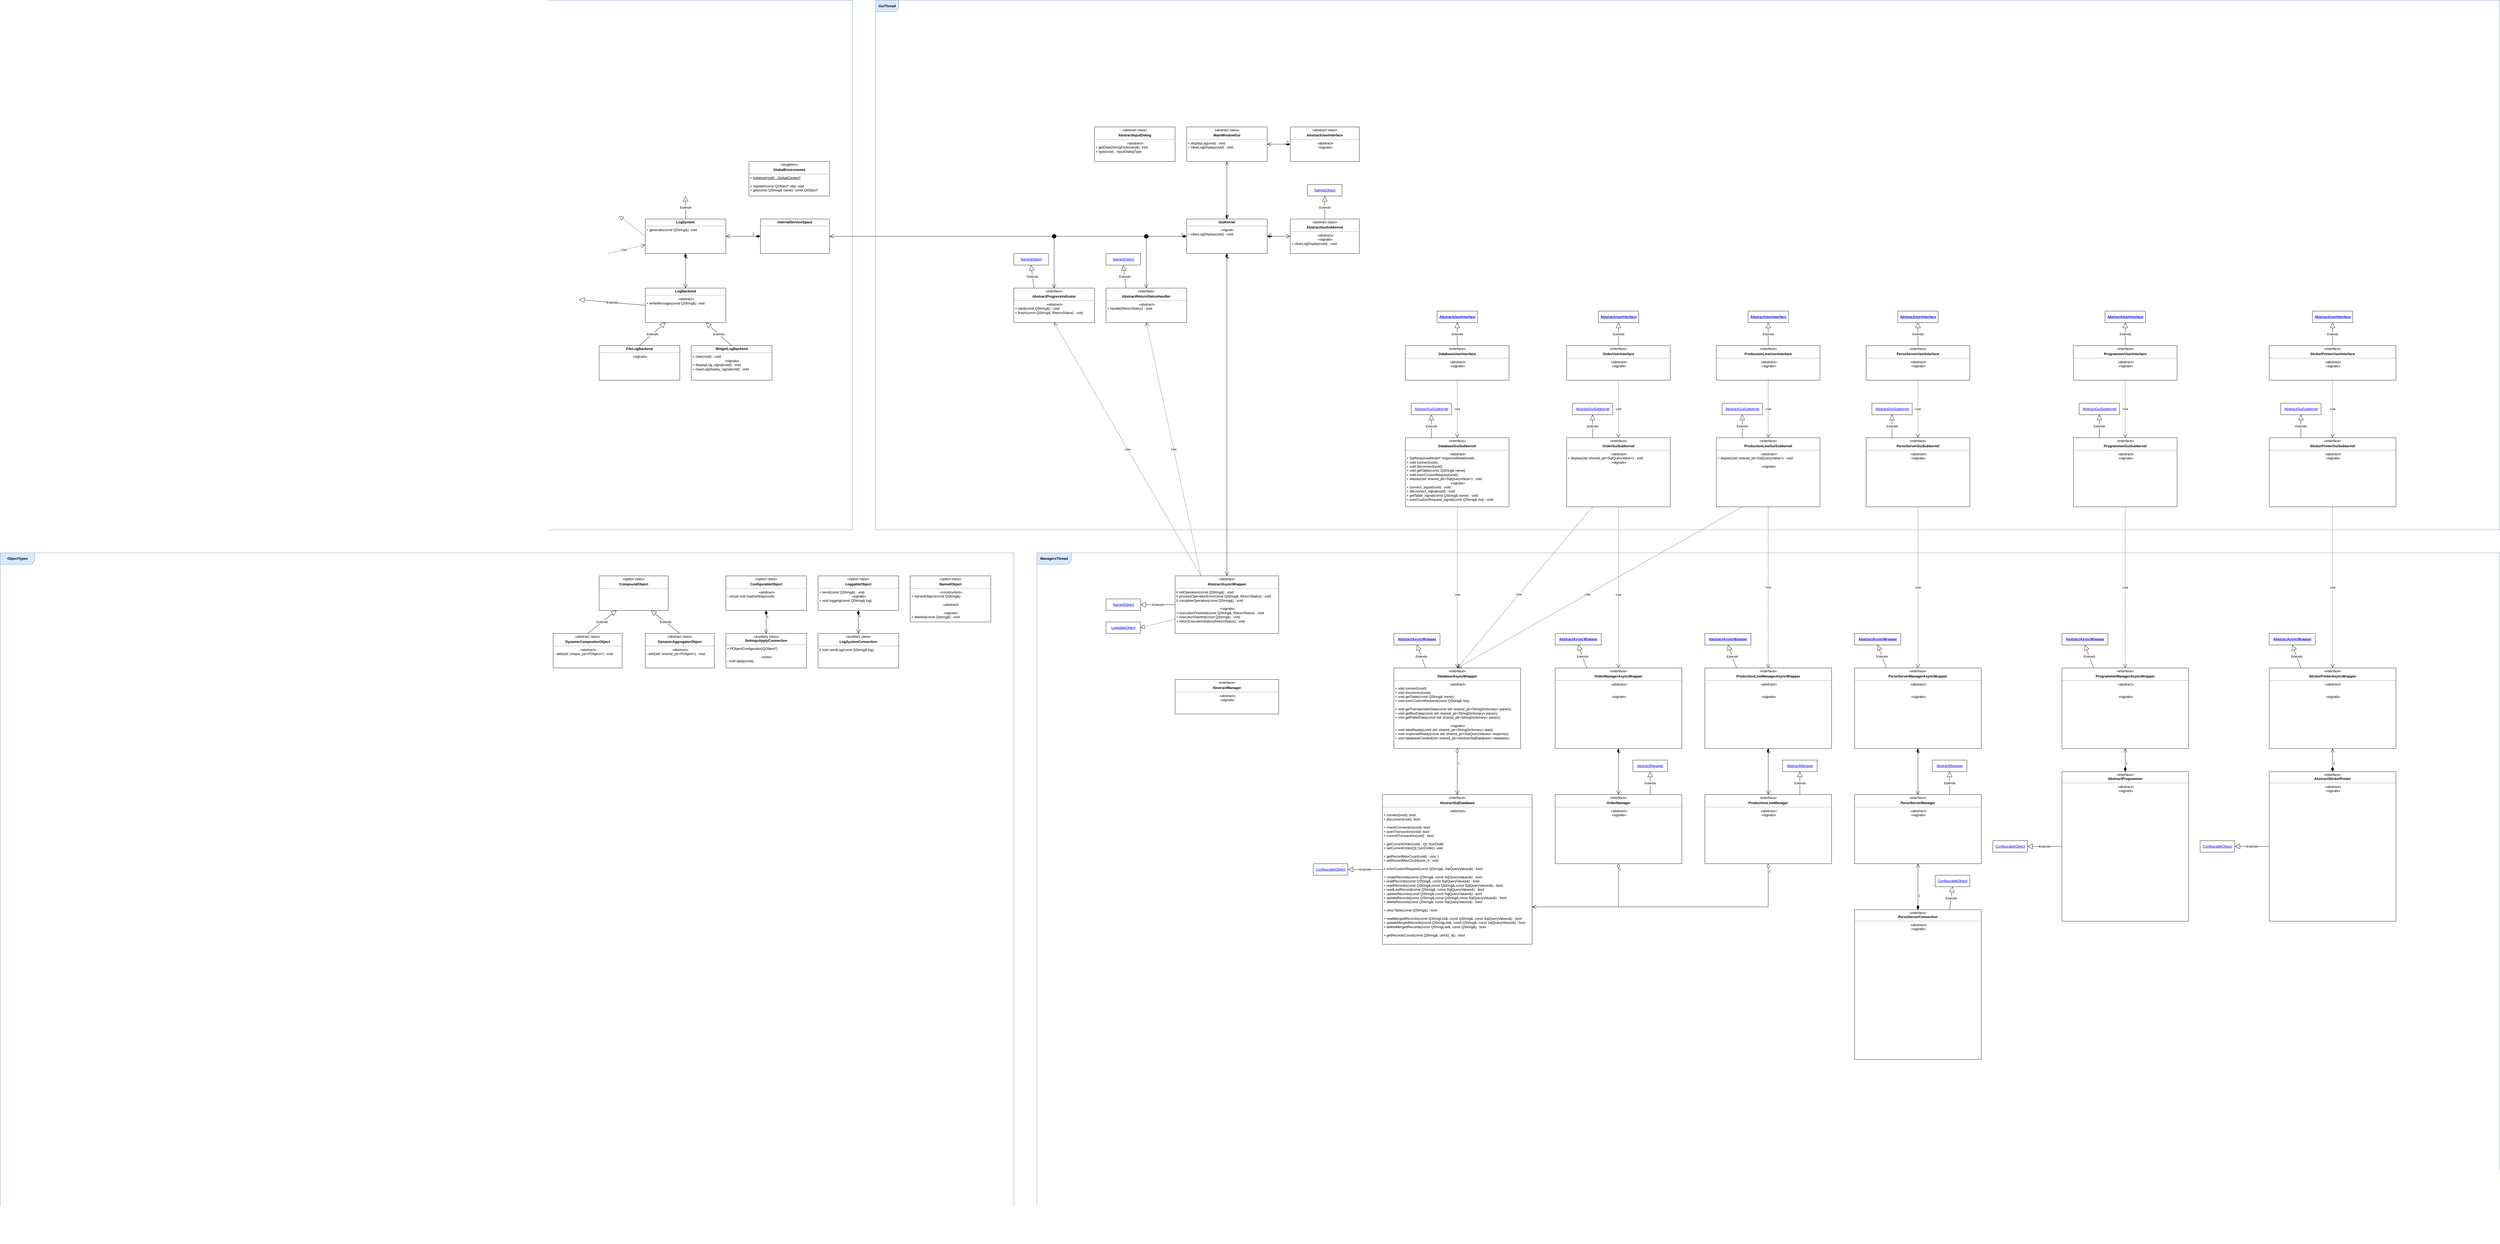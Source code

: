 <mxfile version="22.1.2" type="device">
  <diagram name="Page-1" id="9361dd3d-8414-5efd-6122-117bd74ce7a7">
    <mxGraphModel dx="3352" dy="4128" grid="1" gridSize="10" guides="1" tooltips="1" connect="1" arrows="1" fold="1" page="0" pageScale="1.5" pageWidth="826" pageHeight="1169" background="none" math="0" shadow="0">
      <root>
        <mxCell id="0" />
        <mxCell id="g_n_zgUTSE1n5_LqtELU-34" value="Потоки" style="locked=1;" parent="0" />
        <mxCell id="YVtpdUTHB4OTW118jndL-1" value="&lt;b&gt;GuiThread&lt;/b&gt;" style="shape=umlFrame;whiteSpace=wrap;html=1;pointerEvents=0;width=80;height=40;allowArrows=0;connectable=0;fillColor=#dae8fc;strokeColor=#6c8ebf;cloneable=0;" parent="g_n_zgUTSE1n5_LqtELU-34" vertex="1">
          <mxGeometry x="680" y="-2640" width="5640" height="1840" as="geometry" />
        </mxCell>
        <mxCell id="YVtpdUTHB4OTW118jndL-3" value="&lt;b&gt;ManagersThread&lt;/b&gt;" style="shape=umlFrame;whiteSpace=wrap;html=1;pointerEvents=0;width=120;height=40;connectable=0;allowArrows=0;editable=1;movable=1;fillColor=#dae8fc;strokeColor=#6c8ebf;" parent="g_n_zgUTSE1n5_LqtELU-34" vertex="1">
          <mxGeometry x="1240" y="-720" width="5080" height="2400" as="geometry" />
        </mxCell>
        <mxCell id="g_n_zgUTSE1n5_LqtELU-62" value="Use" style="endArrow=open;endSize=12;dashed=1;html=1;entryX=0.5;entryY=1;entryDx=0;entryDy=0;exitX=0.25;exitY=0;exitDx=0;exitDy=0;" parent="g_n_zgUTSE1n5_LqtELU-34" source="YVtpdUTHB4OTW118jndL-10" target="g_n_zgUTSE1n5_LqtELU-60" edge="1">
          <mxGeometry width="160" relative="1" as="geometry">
            <mxPoint x="1820" y="-310" as="sourcePoint" />
            <mxPoint x="1430" y="-990.0" as="targetPoint" />
          </mxGeometry>
        </mxCell>
        <mxCell id="P1fa4SSry0Gjhzld_Jq7-2" value="&lt;b&gt;ServiceThread&lt;/b&gt;" style="shape=umlFrame;whiteSpace=wrap;html=1;pointerEvents=0;width=120;height=40;connectable=0;allowArrows=0;editable=1;movable=1;resizable=1;rotatable=1;deletable=1;fillColor=#dae8fc;strokeColor=#6c8ebf;locked=0;" parent="g_n_zgUTSE1n5_LqtELU-34" vertex="1">
          <mxGeometry x="-2360" y="-2640" width="2960" height="1840" as="geometry" />
        </mxCell>
        <mxCell id="W3SXHCYjNQnQOKTZ_eDD-3" value="&lt;b&gt;ObjectTypes&lt;/b&gt;" style="shape=umlFrame;whiteSpace=wrap;html=1;pointerEvents=0;width=120;height=40;connectable=0;allowArrows=0;editable=1;movable=1;resizable=1;rotatable=1;deletable=1;fillColor=#dae8fc;strokeColor=#6c8ebf;" parent="g_n_zgUTSE1n5_LqtELU-34" vertex="1">
          <mxGeometry x="-2360" y="-720" width="3520" height="2400" as="geometry" />
        </mxCell>
        <mxCell id="1" value="Классы" style="" parent="0" />
        <mxCell id="YVtpdUTHB4OTW118jndL-2" value="&lt;p style=&quot;margin: 0px ; margin-top: 4px ; text-align: center&quot;&gt;&lt;/p&gt;&lt;span&gt;&lt;div style=&quot;text-align: center&quot;&gt;&lt;b style=&quot;background-color: initial;&quot;&gt;LogSystem&lt;/b&gt;&lt;br&gt;&lt;/div&gt;&lt;/span&gt;&lt;hr size=&quot;1&quot;&gt;&lt;p style=&quot;margin: 0px ; margin-left: 4px&quot;&gt;&lt;span style=&quot;background-color: initial;&quot;&gt;+ generate(const QString&amp;amp;): void&amp;nbsp;&lt;/span&gt;&lt;br&gt;&lt;/p&gt;&lt;p style=&quot;margin: 0px 0px 0px 4px&quot;&gt;&lt;br&gt;&lt;/p&gt;" style="verticalAlign=top;align=left;overflow=fill;fontSize=12;fontFamily=Helvetica;html=1;" parent="1" vertex="1">
          <mxGeometry x="-120" y="-1880" width="280" height="120" as="geometry" />
        </mxCell>
        <mxCell id="YVtpdUTHB4OTW118jndL-7" value="" style="endArrow=open;html=1;endSize=12;startArrow=oval;startSize=14;startFill=1;edgeStyle=orthogonalEdgeStyle;align=left;verticalAlign=bottom;rounded=0;entryX=0.5;entryY=0;entryDx=0;entryDy=0;" parent="1" target="YVtpdUTHB4OTW118jndL-5" edge="1">
          <mxGeometry x="-0.93" y="-10" relative="1" as="geometry">
            <mxPoint x="1300" y="-1820" as="sourcePoint" />
            <mxPoint x="1840" y="-1580.0" as="targetPoint" />
            <Array as="points">
              <mxPoint x="1300" y="-1820" />
            </Array>
            <mxPoint as="offset" />
          </mxGeometry>
        </mxCell>
        <mxCell id="YVtpdUTHB4OTW118jndL-10" value="&lt;p style=&quot;margin: 0px ; margin-top: 4px ; text-align: center&quot;&gt;«abstract»&lt;br&gt;&lt;/p&gt;&lt;p style=&quot;margin: 0px ; margin-top: 4px ; text-align: center&quot;&gt;&lt;b&gt;AbstractAsyncWrapper&lt;/b&gt;&lt;/p&gt;&lt;hr size=&quot;1&quot;&gt;&lt;p style=&quot;margin: 0px 0px 0px 4px&quot;&gt;&lt;span&gt;# initOperation(const QString&amp;amp;) : void&lt;/span&gt;&lt;br&gt;&lt;/p&gt;&lt;p style=&quot;margin: 0px 0px 0px 4px&quot;&gt;# processOperationError(const QString&amp;amp;, ReturnStatus) : void&lt;/p&gt;&lt;p style=&quot;margin: 0px 0px 0px 4px&quot;&gt;# completeOperation(const QString&amp;amp;) : void&lt;/p&gt;&lt;p style=&quot;margin: 0px 0px 0px 4px&quot;&gt;&amp;nbsp;&lt;/p&gt;&lt;p style=&quot;text-align: center ; margin: 0px 0px 0px 4px&quot;&gt;«signals»&lt;/p&gt;&lt;p style=&quot;margin: 0px 0px 0px 4px&quot;&gt;+ executionFinished(const QString&amp;amp;, ReturnStatus) : void&lt;/p&gt;&lt;p style=&quot;margin: 0px 0px 0px 4px&quot;&gt;+ executionStarted(const QString&amp;amp;) : void&lt;/p&gt;&lt;p style=&quot;margin: 0px 0px 0px 4px&quot;&gt;+ returnExecutionStatus(ReturnStatus) : void&lt;/p&gt;" style="verticalAlign=top;align=left;overflow=fill;fontSize=12;fontFamily=Helvetica;html=1;" parent="1" vertex="1">
          <mxGeometry x="1720" y="-640" width="360" height="200" as="geometry" />
        </mxCell>
        <mxCell id="YVtpdUTHB4OTW118jndL-9" value="&lt;p style=&quot;margin: 0px ; margin-top: 4px ; text-align: center&quot;&gt;&lt;b style=&quot;background-color: initial;&quot;&gt;GuiKernel&lt;/b&gt;&lt;br&gt;&lt;/p&gt;&lt;hr size=&quot;1&quot;&gt;&lt;p style=&quot;text-align: center ; margin: 0px 0px 0px 4px&quot;&gt;«signal»&lt;br&gt;&lt;/p&gt;&lt;p style=&quot;margin: 0px 0px 0px 4px;&quot;&gt;+ clearLogDisplay(void) : void&amp;nbsp;&lt;/p&gt;&amp;nbsp;&lt;p style=&quot;margin: 0px ; margin-left: 4px&quot;&gt;&lt;br&gt;&lt;/p&gt;" style="verticalAlign=top;align=left;overflow=fill;fontSize=12;fontFamily=Helvetica;html=1;" parent="1" vertex="1">
          <mxGeometry x="1760" y="-1880" width="280" height="120" as="geometry" />
        </mxCell>
        <mxCell id="YVtpdUTHB4OTW118jndL-13" value="&lt;p style=&quot;margin: 0px ; margin-top: 4px ; text-align: center&quot;&gt;&lt;/p&gt;&lt;span&gt;&lt;div style=&quot;text-align: center&quot;&gt;&lt;span&gt;«interface»&lt;/span&gt;&lt;/div&gt;&lt;/span&gt;&lt;p style=&quot;margin: 0px ; margin-top: 4px ; text-align: center&quot;&gt;&lt;b&gt;AbstractSqlDatabase&lt;/b&gt;&lt;b&gt;&lt;br&gt;&lt;/b&gt;&lt;/p&gt;&lt;hr size=&quot;1&quot;&gt;&lt;p style=&quot;border-color: var(--border-color); text-align: center; margin: 0px 0px 0px 4px;&quot;&gt;«abstract»&lt;br style=&quot;border-color: var(--border-color);&quot;&gt;&lt;/p&gt;&lt;p style=&quot;margin: 0px ; margin-left: 4px&quot;&gt;+ connect(void): bool&lt;br&gt;&lt;/p&gt;&lt;p style=&quot;margin: 0px ; margin-left: 4px&quot;&gt;+ disconnect(void): bool&lt;/p&gt;&lt;p style=&quot;margin: 0px 0px 0px 4px&quot;&gt;&lt;br&gt;&lt;/p&gt;&lt;p style=&quot;margin: 0px 0px 0px 4px&quot;&gt;+ checkConnection(void): bool&lt;br&gt;&lt;/p&gt;&lt;p style=&quot;margin: 0px 0px 0px 4px&quot;&gt;+ openTransaction(void): bool&lt;/p&gt;&lt;p style=&quot;margin: 0px 0px 0px 4px&quot;&gt;+ commitTransaction(void) : bool&lt;/p&gt;&lt;p style=&quot;margin: 0px 0px 0px 4px&quot;&gt;&lt;br&gt;&lt;/p&gt;&lt;p style=&quot;margin: 0px 0px 0px 4px&quot;&gt;+ getCurrentOrder(void) : Qt::SortOrder&lt;/p&gt;&lt;p style=&quot;margin: 0px 0px 0px 4px&quot;&gt;+ setCurrentOrder(Qt::SortOrder): void&lt;/p&gt;&lt;p style=&quot;margin: 0px 0px 0px 4px&quot;&gt;&lt;br&gt;&lt;/p&gt;&lt;p style=&quot;margin: 0px 0px 0px 4px&quot;&gt;+ getRecordMaxCount(void) : size_t&lt;/p&gt;&lt;p style=&quot;margin: 0px 0px 0px 4px&quot;&gt;+ setRecordMaxCount(size_t) : void&lt;/p&gt;&lt;p style=&quot;margin: 0px 0px 0px 4px&quot;&gt;&lt;br&gt;&lt;/p&gt;&lt;p style=&quot;margin: 0px 0px 0px 4px&quot;&gt;+ execCustomRequest(const QString&amp;amp;, SqlQueryValues&amp;amp;) : bool&lt;/p&gt;&lt;p style=&quot;margin: 0px 0px 0px 4px&quot;&gt;&lt;br&gt;&lt;/p&gt;&lt;p style=&quot;margin: 0px 0px 0px 4px&quot;&gt;+ createRecords(const QString&amp;amp;,&amp;nbsp;const SqlQueryValues&amp;amp;) : bool&lt;/p&gt;&lt;p style=&quot;margin: 0px 0px 0px 4px&quot;&gt;+ readRecords(const QString&amp;amp;,&amp;nbsp;const SqlQueryValues&amp;amp;) : bool&lt;/p&gt;&lt;p style=&quot;margin: 0px 0px 0px 4px&quot;&gt;+ readRecords(const QString&amp;amp;,const QString&amp;amp;,const SqlQueryValues&amp;amp;) : bool&lt;br&gt;&lt;/p&gt;&lt;p style=&quot;margin: 0px 0px 0px 4px&quot;&gt;+ readLastRecord(const QString&amp;amp;,&amp;nbsp;const SqlQueryValues&amp;amp;) : bool&lt;/p&gt;&lt;p style=&quot;margin: 0px 0px 0px 4px&quot;&gt;+ updateRecords(const QString&amp;amp;,const SqlQueryValues&amp;amp;) : bool&lt;br&gt;&lt;/p&gt;&lt;p style=&quot;border-color: var(--border-color); margin: 0px 0px 0px 4px;&quot;&gt;+ updateRecords(const QString&amp;amp;,const QString&amp;amp;,const SqlQueryValues&amp;amp;) : bool&lt;/p&gt;&lt;p style=&quot;margin: 0px 0px 0px 4px&quot;&gt;+ deleteRecords(const QString&amp;amp;,&amp;nbsp;const SqlQueryValues&amp;amp;) : bool&lt;/p&gt;&lt;p style=&quot;margin: 0px 0px 0px 4px&quot;&gt;&lt;br&gt;&lt;/p&gt;&lt;p style=&quot;margin: 0px 0px 0px 4px&quot;&gt;+ clearTable(const QString&amp;amp;) : bool&lt;/p&gt;&lt;p style=&quot;margin: 0px 0px 0px 4px&quot;&gt;&lt;br&gt;&lt;/p&gt;&lt;p style=&quot;margin: 0px 0px 0px 4px&quot;&gt;+ readMergedRecords(const QStringList&amp;amp;,&amp;nbsp;&lt;span style=&quot;background-color: initial;&quot;&gt;const QString&amp;amp;,&amp;nbsp;&lt;/span&gt;&lt;span style=&quot;background-color: initial;&quot;&gt;const SqlQueryValues&amp;amp;&lt;/span&gt;&lt;span style=&quot;background-color: initial;&quot;&gt;) : bool&lt;/span&gt;&lt;/p&gt;&lt;p style=&quot;margin: 0px 0px 0px 4px&quot;&gt;+ updateMergedRecords(const QStringList&amp;amp;,&amp;nbsp;const QString&amp;amp;,&amp;nbsp;&lt;span style=&quot;border-color: var(--border-color); background-color: initial;&quot;&gt;const SqlQueryValues&amp;amp;&lt;/span&gt;) : bool&lt;/p&gt;&lt;p style=&quot;margin: 0px 0px 0px 4px&quot;&gt;+ deleteMergedRecords(const QStringList&amp;amp;,&amp;nbsp;&lt;span style=&quot;background-color: initial;&quot;&gt;const QString&amp;amp;&lt;/span&gt;&lt;span style=&quot;background-color: initial;&quot;&gt;) : bool&lt;/span&gt;&lt;/p&gt;&lt;p style=&quot;margin: 0px 0px 0px 4px&quot;&gt;&lt;br&gt;&lt;/p&gt;&lt;p style=&quot;margin: 0px 0px 0px 4px&quot;&gt;+ getRecordsCount(const QString&amp;amp;,&amp;nbsp;&lt;span style=&quot;background-color: initial;&quot;&gt;uint32_t&amp;amp;&lt;/span&gt;&lt;span style=&quot;background-color: initial;&quot;&gt;) : bool&lt;/span&gt;&lt;/p&gt;" style="verticalAlign=top;align=left;overflow=fill;fontSize=12;fontFamily=Helvetica;html=1;" parent="1" vertex="1">
          <mxGeometry x="2440" y="120" width="520" height="520" as="geometry" />
        </mxCell>
        <mxCell id="YVtpdUTHB4OTW118jndL-14" value="&lt;p style=&quot;margin: 0px ; margin-top: 4px ; text-align: center&quot;&gt;&lt;/p&gt;&lt;span&gt;&lt;div style=&quot;text-align: center&quot;&gt;&lt;span&gt;«singleton»&lt;/span&gt;&lt;/div&gt;&lt;/span&gt;&lt;p style=&quot;margin: 0px ; margin-top: 4px ; text-align: center&quot;&gt;&lt;b&gt;GlobalEnvironment&lt;/b&gt;&lt;/p&gt;&lt;hr size=&quot;1&quot;&gt;&lt;p style=&quot;margin: 0px ; margin-left: 4px&quot;&gt;+ &lt;u&gt;instance(void) : GlobalContext*&lt;/u&gt;&lt;/p&gt;&lt;p style=&quot;margin: 0px ; margin-left: 4px&quot;&gt;&lt;span&gt;&lt;br&gt;&lt;/span&gt;&lt;/p&gt;&lt;p style=&quot;margin: 0px ; margin-left: 4px&quot;&gt;&lt;span&gt;+ register(const QObject* obj): void&lt;/span&gt;&lt;br&gt;&lt;/p&gt;&lt;p style=&quot;margin: 0px ; margin-left: 4px&quot;&gt;+ get(const QString&amp;amp; name): const QObject*&amp;nbsp;&lt;/p&gt;&lt;p style=&quot;margin: 0px 0px 0px 4px&quot;&gt;&lt;br&gt;&lt;/p&gt;" style="verticalAlign=top;align=left;overflow=fill;fontSize=12;fontFamily=Helvetica;html=1;" parent="1" vertex="1">
          <mxGeometry x="240" y="-2080" width="280" height="120" as="geometry" />
        </mxCell>
        <mxCell id="YVtpdUTHB4OTW118jndL-15" value="&lt;p style=&quot;margin: 0px ; margin-top: 4px ; text-align: center&quot;&gt;«abstract class»&lt;br&gt;&lt;/p&gt;&lt;p style=&quot;margin: 0px ; margin-top: 4px ; text-align: center&quot;&gt;&lt;b&gt;AbstractInputDialog&lt;/b&gt;&lt;b&gt;&lt;br&gt;&lt;/b&gt;&lt;/p&gt;&lt;hr size=&quot;1&quot;&gt;&lt;p style=&quot;text-align: center ; margin: 0px 0px 0px 4px&quot;&gt;«abstract»&lt;br&gt;&lt;/p&gt;&lt;p style=&quot;margin: 0px ; margin-left: 4px&quot;&gt;&lt;span&gt;+ getData(StringDictionary&amp;amp;): void&lt;/span&gt;&lt;br&gt;&lt;/p&gt;&lt;p style=&quot;margin: 0px ; margin-left: 4px&quot;&gt;&lt;span&gt;+ type(void) : InputDialogType&lt;/span&gt;&lt;/p&gt;" style="verticalAlign=top;align=left;overflow=fill;fontSize=12;fontFamily=Helvetica;html=1;" parent="1" vertex="1">
          <mxGeometry x="1440" y="-2200" width="280" height="120" as="geometry" />
        </mxCell>
        <mxCell id="YVtpdUTHB4OTW118jndL-17" value="n" style="endArrow=open;html=1;endSize=12;startArrow=diamondThin;startSize=14;startFill=1;edgeStyle=orthogonalEdgeStyle;align=left;verticalAlign=bottom;rounded=0;entryX=0.5;entryY=0;entryDx=0;entryDy=0;exitX=0.5;exitY=1;exitDx=0;exitDy=0;" parent="1" source="YVtpdUTHB4OTW118jndL-9" target="YVtpdUTHB4OTW118jndL-10" edge="1">
          <mxGeometry x="-0.96" relative="1" as="geometry">
            <mxPoint x="1950" y="-870" as="sourcePoint" />
            <mxPoint x="2170" y="-1050" as="targetPoint" />
            <Array as="points">
              <mxPoint x="1900" y="-1760" />
            </Array>
            <mxPoint as="offset" />
          </mxGeometry>
        </mxCell>
        <mxCell id="P1fa4SSry0Gjhzld_Jq7-4" value="&lt;p style=&quot;margin: 0px ; margin-top: 4px ; text-align: center&quot;&gt;«interface»&lt;br&gt;&lt;/p&gt;&lt;p style=&quot;margin: 0px ; margin-top: 4px ; text-align: center&quot;&gt;&lt;b&gt;DatabaseGuiSubkernel&lt;/b&gt;&lt;/p&gt;&lt;hr size=&quot;1&quot;&gt;&lt;p style=&quot;text-align: center ; margin: 0px 0px 0px 4px&quot;&gt;«abstract»&lt;br&gt;&lt;/p&gt;&lt;p style=&quot;margin: 0px 0px 0px 4px&quot;&gt;+ SqlResponseModel* responseModel(void);&lt;br&gt;&lt;/p&gt;&lt;p style=&quot;margin: 0px 0px 0px 4px&quot;&gt;+ void connect(void);&lt;/p&gt;&lt;p style=&quot;margin: 0px 0px 0px 4px&quot;&gt;&lt;span&gt;+ void disconnect(void);&lt;/span&gt;&lt;/p&gt;&lt;p style=&quot;margin: 0px 0px 0px 4px&quot;&gt;+ void getTable(const QString&amp;amp; name);&lt;/p&gt;&lt;p style=&quot;margin: 0px 0px 0px 4px&quot;&gt;+ void execCustomRequest(void);&lt;/p&gt;&lt;p style=&quot;margin: 0px 0px 0px 4px&quot;&gt;&lt;span&gt;+ display(std::shared_ptr&amp;lt;SqlQueryValue&amp;gt;) : void&lt;/span&gt;&lt;br&gt;&lt;/p&gt;&lt;p style=&quot;text-align: center ; margin: 0px 0px 0px 4px&quot;&gt;«signals»&lt;br&gt;&lt;/p&gt;&lt;p style=&quot;margin: 0px 0px 0px 4px&quot;&gt;+ connect_signal(void) : void&lt;/p&gt;&lt;p style=&quot;margin: 0px 0px 0px 4px&quot;&gt;+ disconnect_signal(void) : void&lt;/p&gt;&lt;p style=&quot;margin: 0px 0px 0px 4px&quot;&gt;+ getTable_signal(const QString&amp;amp; name) : void&lt;/p&gt;&lt;p style=&quot;margin: 0px 0px 0px 4px&quot;&gt;+ execCustomRequest_signal(const QString&amp;amp; req) : void&lt;/p&gt;" style="verticalAlign=top;align=left;overflow=fill;fontSize=12;fontFamily=Helvetica;html=1;" parent="1" vertex="1">
          <mxGeometry x="2520" y="-1120" width="360" height="240" as="geometry" />
        </mxCell>
        <mxCell id="P1fa4SSry0Gjhzld_Jq7-5" value="&lt;p style=&quot;margin: 0px ; margin-top: 4px ; text-align: center&quot;&gt;«abstract class»&lt;br&gt;&lt;/p&gt;&lt;p style=&quot;margin: 0px ; margin-top: 4px ; text-align: center&quot;&gt;&lt;b&gt;AbstractGuiSubkernel&lt;/b&gt;&lt;/p&gt;&lt;hr size=&quot;1&quot;&gt;&lt;p style=&quot;text-align: center ; margin: 0px 0px 0px 4px&quot;&gt;«abstract»&lt;/p&gt;&lt;p style=&quot;text-align: center ; margin: 0px 0px 0px 4px&quot;&gt;&lt;span&gt;«signals»&lt;/span&gt;&lt;br&gt;&lt;/p&gt;&lt;p style=&quot;margin: 0px 0px 0px 4px&quot;&gt;+ clearLogDisplay(void) : void&lt;br&gt;&lt;/p&gt;" style="verticalAlign=top;align=left;overflow=fill;fontSize=12;fontFamily=Helvetica;html=1;" parent="1" vertex="1">
          <mxGeometry x="2120" y="-1880" width="240" height="120" as="geometry" />
        </mxCell>
        <mxCell id="P1fa4SSry0Gjhzld_Jq7-6" value="&lt;p style=&quot;margin: 0px ; margin-top: 4px ; text-align: center&quot;&gt;«interface»&lt;br&gt;&lt;/p&gt;&lt;p style=&quot;margin: 0px ; margin-top: 4px ; text-align: center&quot;&gt;&lt;b&gt;OrderGuiSubkernel&lt;/b&gt;&lt;/p&gt;&lt;hr size=&quot;1&quot;&gt;&lt;p style=&quot;text-align: center ; margin: 0px 0px 0px 4px&quot;&gt;«abstract»&lt;br&gt;&lt;/p&gt;&lt;p style=&quot;margin: 0px 0px 0px 4px&quot;&gt;&lt;span&gt;+ display(std::shared_ptr&amp;lt;SqlQueryValue&amp;gt;) : void&lt;/span&gt;&lt;br&gt;&lt;/p&gt;&lt;p style=&quot;text-align: center ; margin: 0px 0px 0px 4px&quot;&gt;«signals»&lt;br&gt;&lt;/p&gt;&lt;p style=&quot;text-align: center ; margin: 0px 0px 0px 4px&quot;&gt;&lt;br&gt;&lt;/p&gt;" style="verticalAlign=top;align=left;overflow=fill;fontSize=12;fontFamily=Helvetica;html=1;" parent="1" vertex="1">
          <mxGeometry x="3080" y="-1120" width="360" height="240" as="geometry" />
        </mxCell>
        <mxCell id="P1fa4SSry0Gjhzld_Jq7-7" value="&lt;p style=&quot;margin: 0px ; margin-top: 4px ; text-align: center&quot;&gt;«interface»&lt;br&gt;&lt;/p&gt;&lt;p style=&quot;margin: 0px ; margin-top: 4px ; text-align: center&quot;&gt;&lt;b&gt;ProductionLineGuiSubkernel&lt;/b&gt;&lt;/p&gt;&lt;hr size=&quot;1&quot;&gt;&lt;p style=&quot;text-align: center ; margin: 0px 0px 0px 4px&quot;&gt;«abstract»&lt;br&gt;&lt;/p&gt;&lt;p style=&quot;margin: 0px 0px 0px 4px&quot;&gt;+ display(std::shared_ptr&amp;lt;SqlQueryValue&amp;gt;) : void&lt;br&gt;&lt;/p&gt;&lt;div&gt;&lt;br&gt;&lt;/div&gt;&lt;p style=&quot;text-align: center ; margin: 0px 0px 0px 4px&quot;&gt;«signals»&lt;br&gt;&lt;/p&gt;&lt;p style=&quot;margin: 0px 0px 0px 4px&quot;&gt;&lt;br&gt;&lt;/p&gt;" style="verticalAlign=top;align=left;overflow=fill;fontSize=12;fontFamily=Helvetica;html=1;" parent="1" vertex="1">
          <mxGeometry x="3600" y="-1120" width="360" height="240" as="geometry" />
        </mxCell>
        <mxCell id="P1fa4SSry0Gjhzld_Jq7-8" value="&lt;p style=&quot;margin: 0px ; margin-top: 4px ; text-align: center&quot;&gt;«interface»&lt;br&gt;&lt;/p&gt;&lt;p style=&quot;margin: 0px ; margin-top: 4px ; text-align: center&quot;&gt;&lt;b&gt;StickerPrinterGuiSubkernel&lt;/b&gt;&lt;/p&gt;&lt;hr size=&quot;1&quot;&gt;&lt;p style=&quot;text-align: center ; margin: 0px 0px 0px 4px&quot;&gt;«abstract»&lt;br&gt;&lt;/p&gt;&lt;p style=&quot;border-color: var(--border-color); text-align: center; margin: 0px 0px 0px 4px;&quot;&gt;«signals»&lt;br style=&quot;border-color: var(--border-color);&quot;&gt;&lt;/p&gt;&lt;p style=&quot;border-color: var(--border-color); margin: 0px 0px 0px 4px;&quot;&gt;&lt;br&gt;&lt;/p&gt;" style="verticalAlign=top;align=left;overflow=fill;fontSize=12;fontFamily=Helvetica;html=1;" parent="1" vertex="1">
          <mxGeometry x="5520" y="-1120" width="440" height="240" as="geometry" />
        </mxCell>
        <mxCell id="P1fa4SSry0Gjhzld_Jq7-9" value="&lt;p style=&quot;margin: 0px ; margin-top: 4px ; text-align: center&quot;&gt;«interface»&lt;br&gt;&lt;/p&gt;&lt;p style=&quot;margin: 0px ; margin-top: 4px ; text-align: center&quot;&gt;&lt;b&gt;ProgrammerGuiSubkernel&lt;/b&gt;&lt;/p&gt;&lt;hr size=&quot;1&quot;&gt;&lt;p style=&quot;text-align: center ; margin: 0px 0px 0px 4px&quot;&gt;«abstract»&lt;br&gt;&lt;/p&gt;&lt;p style=&quot;border-color: var(--border-color); text-align: center; margin: 0px 0px 0px 4px;&quot;&gt;«signals»&lt;br style=&quot;border-color: var(--border-color);&quot;&gt;&lt;/p&gt;&lt;p style=&quot;border-color: var(--border-color); margin: 0px 0px 0px 4px;&quot;&gt;&lt;br&gt;&lt;/p&gt;" style="verticalAlign=top;align=left;overflow=fill;fontSize=12;fontFamily=Helvetica;html=1;" parent="1" vertex="1">
          <mxGeometry x="4840" y="-1120" width="360" height="240" as="geometry" />
        </mxCell>
        <mxCell id="P1fa4SSry0Gjhzld_Jq7-10" value="n" style="endArrow=open;html=1;endSize=12;startArrow=diamondThin;startSize=14;startFill=1;edgeStyle=orthogonalEdgeStyle;align=left;verticalAlign=bottom;rounded=0;exitX=1;exitY=0.5;exitDx=0;exitDy=0;entryX=0;entryY=0.5;entryDx=0;entryDy=0;" parent="1" source="YVtpdUTHB4OTW118jndL-9" target="P1fa4SSry0Gjhzld_Jq7-5" edge="1">
          <mxGeometry x="-0.85" relative="1" as="geometry">
            <mxPoint x="2350" y="-1850" as="sourcePoint" />
            <mxPoint x="2490" y="-1850" as="targetPoint" />
            <Array as="points">
              <mxPoint x="2090" y="-1820" />
              <mxPoint x="2090" y="-1820" />
            </Array>
            <mxPoint as="offset" />
          </mxGeometry>
        </mxCell>
        <mxCell id="P1fa4SSry0Gjhzld_Jq7-16" value="&lt;p style=&quot;margin: 0px ; margin-top: 4px ; text-align: center&quot;&gt;«interface»&lt;br&gt;&lt;/p&gt;&lt;p style=&quot;margin: 0px ; margin-top: 4px ; text-align: center&quot;&gt;&lt;b&gt;OrderManager&lt;/b&gt;&lt;/p&gt;&lt;hr size=&quot;1&quot;&gt;&lt;p style=&quot;text-align: center ; margin: 0px 0px 0px 4px&quot;&gt;«abstract»&lt;br&gt;&lt;/p&gt;&lt;p style=&quot;border-color: var(--border-color); text-align: center; margin: 0px 0px 0px 4px;&quot;&gt;«signals»&lt;br style=&quot;border-color: var(--border-color);&quot;&gt;&lt;/p&gt;&lt;p style=&quot;border-color: var(--border-color); margin: 0px 0px 0px 4px;&quot;&gt;&lt;br&gt;&lt;/p&gt;" style="verticalAlign=top;align=left;overflow=fill;fontSize=12;fontFamily=Helvetica;html=1;" parent="1" vertex="1">
          <mxGeometry x="3040" y="120" width="440" height="240" as="geometry" />
        </mxCell>
        <mxCell id="P1fa4SSry0Gjhzld_Jq7-17" value="&lt;p style=&quot;margin: 0px ; margin-top: 4px ; text-align: center&quot;&gt;«interface»&lt;br&gt;&lt;/p&gt;&lt;p style=&quot;margin: 0px ; margin-top: 4px ; text-align: center&quot;&gt;&lt;b&gt;ProductionLineManager&lt;/b&gt;&lt;/p&gt;&lt;hr size=&quot;1&quot;&gt;&lt;p style=&quot;text-align: center ; margin: 0px 0px 0px 4px&quot;&gt;«abstract»&lt;br&gt;&lt;/p&gt;&lt;p style=&quot;border-color: var(--border-color); text-align: center; margin: 0px 0px 0px 4px;&quot;&gt;«signals»&lt;br style=&quot;border-color: var(--border-color);&quot;&gt;&lt;/p&gt;&lt;p style=&quot;border-color: var(--border-color); margin: 0px 0px 0px 4px;&quot;&gt;&lt;br&gt;&lt;/p&gt;" style="verticalAlign=top;align=left;overflow=fill;fontSize=12;fontFamily=Helvetica;html=1;" parent="1" vertex="1">
          <mxGeometry x="3560" y="120" width="440" height="240" as="geometry" />
        </mxCell>
        <mxCell id="P1fa4SSry0Gjhzld_Jq7-20" value="&lt;p style=&quot;margin: 0px ; margin-top: 4px ; text-align: center&quot;&gt;«interface»&lt;br&gt;&lt;/p&gt;&lt;b style=&quot;border-color: var(--border-color);&quot;&gt;&lt;div style=&quot;text-align: center;&quot;&gt;&lt;b style=&quot;background-color: initial; border-color: var(--border-color);&quot;&gt;AbstractProgrammer&lt;/b&gt;&lt;/div&gt;&lt;/b&gt;&lt;hr size=&quot;1&quot;&gt;&lt;p style=&quot;text-align: center ; margin: 0px 0px 0px 4px&quot;&gt;«abstract»&lt;/p&gt;&lt;p style=&quot;text-align: center ; margin: 0px 0px 0px 4px&quot;&gt;«signals»&lt;/p&gt;" style="verticalAlign=top;align=left;overflow=fill;fontSize=12;fontFamily=Helvetica;html=1;" parent="1" vertex="1">
          <mxGeometry x="4800" y="40" width="440" height="520" as="geometry" />
        </mxCell>
        <mxCell id="P1fa4SSry0Gjhzld_Jq7-21" value="1" style="endArrow=open;html=1;endSize=12;startArrow=diamondThin;startSize=14;startFill=0;edgeStyle=orthogonalEdgeStyle;align=left;verticalAlign=bottom;rounded=0;entryX=1;entryY=0.75;entryDx=0;entryDy=0;exitX=0.5;exitY=1;exitDx=0;exitDy=0;" parent="1" source="P1fa4SSry0Gjhzld_Jq7-16" target="YVtpdUTHB4OTW118jndL-13" edge="1">
          <mxGeometry x="-0.872" relative="1" as="geometry">
            <mxPoint x="3290" y="1010" as="sourcePoint" />
            <mxPoint x="3090" y="760" as="targetPoint" />
            <mxPoint as="offset" />
            <Array as="points">
              <mxPoint x="3260" y="510" />
            </Array>
          </mxGeometry>
        </mxCell>
        <mxCell id="P1fa4SSry0Gjhzld_Jq7-22" value="&lt;p style=&quot;margin: 0px ; margin-top: 4px ; text-align: center&quot;&gt;«interface»&lt;br&gt;&lt;/p&gt;&lt;b style=&quot;border-color: var(--border-color);&quot;&gt;&lt;div style=&quot;text-align: center;&quot;&gt;&lt;b style=&quot;background-color: initial; border-color: var(--border-color);&quot;&gt;AbstractStickerPrinter&lt;/b&gt;&lt;/div&gt;&lt;/b&gt;&lt;hr size=&quot;1&quot;&gt;&lt;p style=&quot;text-align: center ; margin: 0px 0px 0px 4px&quot;&gt;«abstract»&lt;/p&gt;&lt;p style=&quot;text-align: center ; margin: 0px 0px 0px 4px&quot;&gt;«signals»&lt;/p&gt;" style="verticalAlign=top;align=left;overflow=fill;fontSize=12;fontFamily=Helvetica;html=1;" parent="1" vertex="1">
          <mxGeometry x="5520" y="40" width="440" height="520" as="geometry" />
        </mxCell>
        <mxCell id="P1fa4SSry0Gjhzld_Jq7-25" value="1" style="endArrow=open;html=1;endSize=12;startArrow=diamondThin;startSize=14;startFill=1;edgeStyle=orthogonalEdgeStyle;align=left;verticalAlign=bottom;rounded=0;exitX=0.5;exitY=0;exitDx=0;exitDy=0;entryX=0.5;entryY=1;entryDx=0;entryDy=0;" parent="1" source="P1fa4SSry0Gjhzld_Jq7-20" target="pMHkXzfCu1KbfDfG4mn6-10" edge="1">
          <mxGeometry x="-0.5" relative="1" as="geometry">
            <mxPoint x="4880" y="440" as="sourcePoint" />
            <mxPoint x="5020" y="440" as="targetPoint" />
            <mxPoint as="offset" />
          </mxGeometry>
        </mxCell>
        <mxCell id="P1fa4SSry0Gjhzld_Jq7-26" value="1" style="endArrow=open;html=1;endSize=12;startArrow=diamondThin;startSize=14;startFill=1;edgeStyle=orthogonalEdgeStyle;align=left;verticalAlign=bottom;rounded=0;exitX=0.5;exitY=0;exitDx=0;exitDy=0;entryX=0.5;entryY=1;entryDx=0;entryDy=0;" parent="1" source="P1fa4SSry0Gjhzld_Jq7-22" target="pMHkXzfCu1KbfDfG4mn6-11" edge="1">
          <mxGeometry x="-0.5" relative="1" as="geometry">
            <mxPoint x="5580" y="450" as="sourcePoint" />
            <mxPoint x="5740" y="440" as="targetPoint" />
            <mxPoint as="offset" />
          </mxGeometry>
        </mxCell>
        <mxCell id="P1fa4SSry0Gjhzld_Jq7-37" value="&lt;p style=&quot;margin: 0px ; margin-top: 4px ; text-align: center&quot;&gt;«abstract class»&lt;br&gt;&lt;/p&gt;&lt;p style=&quot;margin: 0px ; margin-top: 4px ; text-align: center&quot;&gt;&lt;b&gt;MainWindowGui&lt;/b&gt;&lt;/p&gt;&lt;hr size=&quot;1&quot;&gt;&lt;p style=&quot;margin: 0px 0px 0px 4px;&quot;&gt;&lt;span style=&quot;background-color: initial;&quot;&gt;+ displayLog(void) : void&amp;nbsp;&lt;/span&gt;&lt;/p&gt;&lt;p style=&quot;margin: 0px 0px 0px 4px;&quot;&gt;&lt;span style=&quot;background-color: initial;&quot;&gt;+ clearLogDisplay(void) : void&lt;/span&gt;&lt;/p&gt;&lt;p style=&quot;margin: 0px ; margin-left: 4px&quot;&gt;&lt;br&gt;&lt;/p&gt;" style="verticalAlign=top;align=left;overflow=fill;fontSize=12;fontFamily=Helvetica;html=1;" parent="1" vertex="1">
          <mxGeometry x="1760" y="-2200" width="280" height="120" as="geometry" />
        </mxCell>
        <mxCell id="P1fa4SSry0Gjhzld_Jq7-38" value="&lt;p style=&quot;margin: 0px ; margin-top: 4px ; text-align: center&quot;&gt;«interface»&lt;br&gt;&lt;/p&gt;&lt;p style=&quot;margin: 0px ; margin-top: 4px ; text-align: center&quot;&gt;&lt;b&gt;DatabaseUserInterface&lt;/b&gt;&lt;/p&gt;&lt;hr size=&quot;1&quot;&gt;&lt;p style=&quot;text-align: center ; margin: 0px 0px 0px 4px&quot;&gt;«abstract»&lt;br&gt;&lt;/p&gt;&lt;p style=&quot;text-align: center ; margin: 0px 0px 0px 4px&quot;&gt;«signals»&lt;br&gt;&lt;/p&gt;&lt;p style=&quot;margin: 0px ; margin-left: 4px&quot;&gt;&lt;br&gt;&lt;/p&gt;" style="verticalAlign=top;align=left;overflow=fill;fontSize=12;fontFamily=Helvetica;html=1;" parent="1" vertex="1">
          <mxGeometry x="2520" y="-1440" width="360" height="120" as="geometry" />
        </mxCell>
        <mxCell id="P1fa4SSry0Gjhzld_Jq7-39" value="&lt;p style=&quot;margin: 0px ; margin-top: 4px ; text-align: center&quot;&gt;«interface»&lt;br&gt;&lt;/p&gt;&lt;p style=&quot;margin: 0px ; margin-top: 4px ; text-align: center&quot;&gt;&lt;b&gt;OrderUserInterface&lt;/b&gt;&lt;/p&gt;&lt;hr size=&quot;1&quot;&gt;&lt;p style=&quot;text-align: center ; margin: 0px 0px 0px 4px&quot;&gt;«abstract»&lt;br&gt;&lt;/p&gt;&lt;p style=&quot;text-align: center ; margin: 0px 0px 0px 4px&quot;&gt;«signals»&lt;br&gt;&lt;/p&gt;&lt;p style=&quot;margin: 0px ; margin-left: 4px&quot;&gt;&lt;br&gt;&lt;/p&gt;" style="verticalAlign=top;align=left;overflow=fill;fontSize=12;fontFamily=Helvetica;html=1;" parent="1" vertex="1">
          <mxGeometry x="3080" y="-1440" width="360" height="120" as="geometry" />
        </mxCell>
        <mxCell id="P1fa4SSry0Gjhzld_Jq7-42" value="&lt;p style=&quot;margin: 0px ; margin-top: 4px ; text-align: center&quot;&gt;&lt;/p&gt;&lt;span&gt;&lt;div style=&quot;text-align: center&quot;&gt;&lt;b style=&quot;background-color: initial;&quot;&gt;LogBackend&lt;/b&gt;&lt;br&gt;&lt;/div&gt;&lt;/span&gt;&lt;hr size=&quot;1&quot;&gt;&lt;p style=&quot;border-color: var(--border-color); text-align: center; margin: 0px 0px 0px 4px;&quot;&gt;«abstract»&lt;/p&gt;&lt;p style=&quot;margin: 0px ; margin-left: 4px&quot;&gt;+ writeMessage(const QString&amp;amp;): void&amp;nbsp;&lt;br&gt;&lt;/p&gt;&lt;p style=&quot;margin: 0px 0px 0px 4px&quot;&gt;&lt;br&gt;&lt;/p&gt;" style="verticalAlign=top;align=left;overflow=fill;fontSize=12;fontFamily=Helvetica;html=1;" parent="1" vertex="1">
          <mxGeometry x="-120" y="-1640" width="280" height="120" as="geometry" />
        </mxCell>
        <mxCell id="P1fa4SSry0Gjhzld_Jq7-43" value="n" style="endArrow=open;html=1;endSize=12;startArrow=diamondThin;startSize=14;startFill=1;edgeStyle=orthogonalEdgeStyle;align=left;verticalAlign=bottom;rounded=0;exitX=0.5;exitY=1;exitDx=0;exitDy=0;entryX=0.5;entryY=0;entryDx=0;entryDy=0;" parent="1" source="YVtpdUTHB4OTW118jndL-2" target="P1fa4SSry0Gjhzld_Jq7-42" edge="1">
          <mxGeometry x="-0.625" relative="1" as="geometry">
            <mxPoint x="-180" y="-1770" as="sourcePoint" />
            <mxPoint x="-20" y="-1770" as="targetPoint" />
            <mxPoint as="offset" />
            <Array as="points">
              <mxPoint x="20" y="-1670" />
              <mxPoint x="20" y="-1670" />
            </Array>
          </mxGeometry>
        </mxCell>
        <mxCell id="P1fa4SSry0Gjhzld_Jq7-44" value="&lt;p style=&quot;margin: 0px ; margin-top: 4px ; text-align: center&quot;&gt;&lt;/p&gt;&lt;span&gt;&lt;div style=&quot;text-align: center&quot;&gt;&lt;b style=&quot;background-color: initial;&quot;&gt;FileLogBackend&lt;/b&gt;&lt;br&gt;&lt;/div&gt;&lt;/span&gt;&lt;hr size=&quot;1&quot;&gt;&lt;p style=&quot;text-align: center; margin: 0px 0px 0px 4px;&quot;&gt;«signals»&lt;br&gt;&lt;/p&gt;" style="verticalAlign=top;align=left;overflow=fill;fontSize=12;fontFamily=Helvetica;html=1;" parent="1" vertex="1">
          <mxGeometry x="-280" y="-1440" width="280" height="120" as="geometry" />
        </mxCell>
        <mxCell id="P1fa4SSry0Gjhzld_Jq7-45" value="&lt;p style=&quot;margin: 0px ; margin-top: 4px ; text-align: center&quot;&gt;&lt;/p&gt;&lt;span&gt;&lt;div style=&quot;text-align: center&quot;&gt;&lt;b&gt;WidgetLogBackend&lt;/b&gt;&lt;br&gt;&lt;/div&gt;&lt;/span&gt;&lt;hr size=&quot;1&quot;&gt;&lt;p style=&quot;margin: 0px 0px 0px 4px&quot;&gt;+ clear(void) : void&amp;nbsp;&lt;/p&gt;&lt;p style=&quot;text-align: center ; margin: 0px 0px 0px 4px&quot;&gt;«signals»&lt;br&gt;&lt;/p&gt;&lt;p style=&quot;margin: 0px 0px 0px 4px&quot;&gt;+ displayLog_signal(void) : void&lt;/p&gt;&lt;p style=&quot;margin: 0px 0px 0px 4px&quot;&gt;+ clearLogDisplay_signal(void) : void&lt;/p&gt;" style="verticalAlign=top;align=left;overflow=fill;fontSize=12;fontFamily=Helvetica;html=1;" parent="1" vertex="1">
          <mxGeometry x="40" y="-1440" width="280" height="120" as="geometry" />
        </mxCell>
        <mxCell id="P1fa4SSry0Gjhzld_Jq7-57" value="1" style="endArrow=open;html=1;endSize=12;startArrow=diamondThin;startSize=14;startFill=1;edgeStyle=orthogonalEdgeStyle;align=left;verticalAlign=bottom;rounded=0;exitX=0.5;exitY=0;exitDx=0;exitDy=0;entryX=0.5;entryY=1;entryDx=0;entryDy=0;" parent="1" source="YVtpdUTHB4OTW118jndL-9" target="P1fa4SSry0Gjhzld_Jq7-37" edge="1">
          <mxGeometry x="-0.969" relative="1" as="geometry">
            <mxPoint x="2350" y="-2120" as="sourcePoint" />
            <mxPoint x="2510" y="-2120" as="targetPoint" />
            <mxPoint as="offset" />
          </mxGeometry>
        </mxCell>
        <mxCell id="P1fa4SSry0Gjhzld_Jq7-58" value="&lt;p style=&quot;margin: 0px ; margin-top: 4px ; text-align: center&quot;&gt;«interface»&lt;br&gt;&lt;/p&gt;&lt;p style=&quot;margin: 0px ; margin-top: 4px ; text-align: center&quot;&gt;&lt;b&gt;PersoServerManager&lt;/b&gt;&lt;/p&gt;&lt;hr size=&quot;1&quot;&gt;&lt;p style=&quot;text-align: center ; margin: 0px 0px 0px 4px&quot;&gt;«abstract»&lt;br&gt;&lt;/p&gt;&lt;p style=&quot;border-color: var(--border-color); text-align: center; margin: 0px 0px 0px 4px;&quot;&gt;«signals»&lt;br style=&quot;border-color: var(--border-color);&quot;&gt;&lt;/p&gt;&lt;p style=&quot;border-color: var(--border-color); margin: 0px 0px 0px 4px;&quot;&gt;&lt;br&gt;&lt;/p&gt;" style="verticalAlign=top;align=left;overflow=fill;fontSize=12;fontFamily=Helvetica;html=1;" parent="1" vertex="1">
          <mxGeometry x="4080" y="120" width="440" height="240" as="geometry" />
        </mxCell>
        <mxCell id="P1fa4SSry0Gjhzld_Jq7-59" value="&lt;p style=&quot;margin: 0px ; margin-top: 4px ; text-align: center&quot;&gt;«interface»&lt;br&gt;&lt;/p&gt;&lt;b&gt;&lt;div style=&quot;text-align: center&quot;&gt;&lt;b&gt;PersoServerConnection&lt;/b&gt;&lt;/div&gt;&lt;/b&gt;&lt;hr size=&quot;1&quot;&gt;&lt;p style=&quot;text-align: center ; margin: 0px 0px 0px 4px&quot;&gt;«abstract»&lt;/p&gt;&lt;p style=&quot;text-align: center ; margin: 0px 0px 0px 4px&quot;&gt;«signals»&lt;/p&gt;" style="verticalAlign=top;align=left;overflow=fill;fontSize=12;fontFamily=Helvetica;html=1;" parent="1" vertex="1">
          <mxGeometry x="4080" y="520" width="440" height="520" as="geometry" />
        </mxCell>
        <mxCell id="P1fa4SSry0Gjhzld_Jq7-60" value="1" style="endArrow=open;html=1;endSize=12;startArrow=diamondThin;startSize=14;startFill=1;edgeStyle=orthogonalEdgeStyle;align=left;verticalAlign=bottom;rounded=0;exitX=0.5;exitY=0;exitDx=0;exitDy=0;" parent="1" source="P1fa4SSry0Gjhzld_Jq7-59" target="P1fa4SSry0Gjhzld_Jq7-58" edge="1">
          <mxGeometry x="-0.5" relative="1" as="geometry">
            <mxPoint x="4140" y="880" as="sourcePoint" />
            <mxPoint x="4140" y="800" as="targetPoint" />
            <mxPoint as="offset" />
          </mxGeometry>
        </mxCell>
        <mxCell id="P1fa4SSry0Gjhzld_Jq7-62" value="&lt;p style=&quot;margin: 0px ; margin-top: 4px ; text-align: center&quot;&gt;«interface»&lt;br&gt;&lt;/p&gt;&lt;p style=&quot;margin: 0px ; margin-top: 4px ; text-align: center&quot;&gt;&lt;b&gt;PersoServerGuiSubkernel&lt;/b&gt;&lt;/p&gt;&lt;hr size=&quot;1&quot;&gt;&lt;p style=&quot;text-align: center ; margin: 0px 0px 0px 4px&quot;&gt;«abstract»&lt;br&gt;&lt;/p&gt;&lt;p style=&quot;border-color: var(--border-color); text-align: center; margin: 0px 0px 0px 4px;&quot;&gt;«signals»&lt;br style=&quot;border-color: var(--border-color);&quot;&gt;&lt;/p&gt;&lt;p style=&quot;border-color: var(--border-color); margin: 0px 0px 0px 4px;&quot;&gt;&lt;br&gt;&lt;/p&gt;" style="verticalAlign=top;align=left;overflow=fill;fontSize=12;fontFamily=Helvetica;html=1;" parent="1" vertex="1">
          <mxGeometry x="4120" y="-1120" width="360" height="240" as="geometry" />
        </mxCell>
        <mxCell id="WjhsooS5D8tW2410jbxX-3" value="&lt;p style=&quot;margin: 0px ; margin-top: 4px ; text-align: center&quot;&gt;«interface»&lt;br&gt;&lt;/p&gt;&lt;p style=&quot;margin: 0px ; margin-top: 4px ; text-align: center&quot;&gt;&lt;b&gt;DatabaseAsyncWrapper&lt;/b&gt;&lt;/p&gt;&lt;hr size=&quot;1&quot;&gt;&lt;p style=&quot;text-align: center ; margin: 0px 0px 0px 4px&quot;&gt;«abstract»&lt;/p&gt;&lt;p style=&quot;margin: 0px 0px 0px 4px&quot;&gt;+ void connect(void);&lt;/p&gt;&lt;p style=&quot;margin: 0px 0px 0px 4px&quot;&gt;+ void disconnect(void);&lt;/p&gt;&lt;p style=&quot;margin: 0px 0px 0px 4px&quot;&gt;+ void getTable(const QString&amp;amp; name);&lt;/p&gt;&lt;p style=&quot;margin: 0px 0px 0px 4px&quot;&gt;+ void execCustomRequest(const QString&amp;amp; req);&lt;/p&gt;&lt;p style=&quot;margin: 0px 0px 0px 4px&quot;&gt;&lt;br&gt;&lt;/p&gt;&lt;p style=&quot;margin: 0px 0px 0px 4px&quot;&gt;+ void getTransponderData(const std::shared_ptr&amp;lt;StringDictionary&amp;gt; param);&lt;/p&gt;&lt;p style=&quot;margin: 0px 0px 0px 4px&quot;&gt;+ void getBoxData(const std::shared_ptr&amp;lt;StringDictionary&amp;gt; param);&lt;/p&gt;&lt;p style=&quot;margin: 0px 0px 0px 4px&quot;&gt;+ void getPalletData(const std::shared_ptr&amp;lt;StringDictionary&amp;gt; param);&lt;/p&gt;&lt;p style=&quot;margin: 0px 0px 0px 4px&quot;&gt;&lt;br&gt;&lt;/p&gt;&lt;p style=&quot;text-align: center ; margin: 0px 0px 0px 4px&quot;&gt;«signals»&lt;br&gt;&lt;/p&gt;&lt;p style=&quot;margin: 0px 0px 0px 4px&quot;&gt;+ void dataReady(const std::shared_ptr&amp;lt;StringDictionary&amp;gt; data);&lt;/p&gt;&lt;p style=&quot;margin: 0px 0px 0px 4px&quot;&gt;+ void responseReady(const std::shared_ptr&amp;lt;SqlQueryValues&amp;gt; response);&lt;/p&gt;&lt;p style=&quot;margin: 0px 0px 0px 4px&quot;&gt;+ void databaseCreated(std::shared_ptr&amp;lt;AbstractSqlDatabase&amp;gt; database);&lt;br&gt;&lt;/p&gt;" style="verticalAlign=top;align=left;overflow=fill;fontSize=12;fontFamily=Helvetica;html=1;" parent="1" vertex="1">
          <mxGeometry x="2480" y="-320" width="440" height="280" as="geometry" />
        </mxCell>
        <mxCell id="pMHkXzfCu1KbfDfG4mn6-4" value="&lt;p style=&quot;margin: 0px ; margin-top: 4px ; text-align: center&quot;&gt;«interface»&lt;br&gt;&lt;/p&gt;&lt;p style=&quot;margin: 0px ; margin-top: 4px ; text-align: center&quot;&gt;&lt;b&gt;AbstractManager&lt;/b&gt;&lt;/p&gt;&lt;hr size=&quot;1&quot;&gt;&lt;p style=&quot;text-align: center ; margin: 0px 0px 0px 4px&quot;&gt;«abstract»&lt;br&gt;&lt;/p&gt;&lt;p style=&quot;text-align: center ; margin: 0px 0px 0px 4px&quot;&gt;«signals»&lt;/p&gt;" style="verticalAlign=top;align=left;overflow=fill;fontSize=12;fontFamily=Helvetica;html=1;" parent="1" vertex="1">
          <mxGeometry x="1720" y="-280" width="360" height="120" as="geometry" />
        </mxCell>
        <mxCell id="pMHkXzfCu1KbfDfG4mn6-6" value="1" style="endArrow=open;html=1;endSize=12;startArrow=diamondThin;startSize=14;startFill=1;edgeStyle=orthogonalEdgeStyle;align=left;verticalAlign=bottom;rounded=0;exitX=0;exitY=0.5;exitDx=0;exitDy=0;entryX=1;entryY=0.5;entryDx=0;entryDy=0;" parent="1" source="YVtpdUTHB4OTW118jndL-9" target="g_n_zgUTSE1n5_LqtELU-154" edge="1">
          <mxGeometry x="-0.968" relative="1" as="geometry">
            <mxPoint x="1680" y="-1930" as="sourcePoint" />
            <mxPoint x="560" y="-1820" as="targetPoint" />
            <Array as="points" />
            <mxPoint as="offset" />
          </mxGeometry>
        </mxCell>
        <mxCell id="pMHkXzfCu1KbfDfG4mn6-7" value="&lt;p style=&quot;margin: 0px ; margin-top: 4px ; text-align: center&quot;&gt;«interface»&lt;br&gt;&lt;/p&gt;&lt;p style=&quot;margin: 0px ; margin-top: 4px ; text-align: center&quot;&gt;&lt;b&gt;OrderManagerAsyncWrapper&lt;/b&gt;&lt;/p&gt;&lt;hr size=&quot;1&quot;&gt;&lt;p style=&quot;text-align: center ; margin: 0px 0px 0px 4px&quot;&gt;«abstract»&lt;/p&gt;&lt;p style=&quot;margin: 0px 0px 0px 4px&quot;&gt;&lt;br&gt;&lt;/p&gt;&lt;p style=&quot;margin: 0px 0px 0px 4px&quot;&gt;&lt;br&gt;&lt;/p&gt;&lt;p style=&quot;text-align: center ; margin: 0px 0px 0px 4px&quot;&gt;«signals»&lt;br&gt;&lt;/p&gt;&lt;p style=&quot;margin: 0px 0px 0px 4px&quot;&gt;&lt;br&gt;&lt;/p&gt;" style="verticalAlign=top;align=left;overflow=fill;fontSize=12;fontFamily=Helvetica;html=1;" parent="1" vertex="1">
          <mxGeometry x="3040" y="-320" width="440" height="280" as="geometry" />
        </mxCell>
        <mxCell id="pMHkXzfCu1KbfDfG4mn6-8" value="&lt;p style=&quot;margin: 0px ; margin-top: 4px ; text-align: center&quot;&gt;«interface»&lt;br&gt;&lt;/p&gt;&lt;p style=&quot;margin: 0px ; margin-top: 4px ; text-align: center&quot;&gt;&lt;b&gt;ProductionLineManagerAsyncWrapper&lt;/b&gt;&lt;/p&gt;&lt;hr size=&quot;1&quot;&gt;&lt;p style=&quot;text-align: center ; margin: 0px 0px 0px 4px&quot;&gt;«abstract»&lt;/p&gt;&lt;p style=&quot;margin: 0px 0px 0px 4px&quot;&gt;&lt;br&gt;&lt;/p&gt;&lt;p style=&quot;margin: 0px 0px 0px 4px&quot;&gt;&lt;br&gt;&lt;/p&gt;&lt;p style=&quot;text-align: center ; margin: 0px 0px 0px 4px&quot;&gt;«signals»&lt;br&gt;&lt;/p&gt;&lt;p style=&quot;margin: 0px 0px 0px 4px&quot;&gt;&lt;br&gt;&lt;/p&gt;" style="verticalAlign=top;align=left;overflow=fill;fontSize=12;fontFamily=Helvetica;html=1;" parent="1" vertex="1">
          <mxGeometry x="3560" y="-320" width="440" height="280" as="geometry" />
        </mxCell>
        <mxCell id="pMHkXzfCu1KbfDfG4mn6-9" value="&lt;p style=&quot;margin: 0px ; margin-top: 4px ; text-align: center&quot;&gt;«interface»&lt;br&gt;&lt;/p&gt;&lt;p style=&quot;margin: 0px ; margin-top: 4px ; text-align: center&quot;&gt;&lt;b&gt;PersoServerManagerAsyncWrapper&lt;/b&gt;&lt;/p&gt;&lt;hr size=&quot;1&quot;&gt;&lt;p style=&quot;text-align: center ; margin: 0px 0px 0px 4px&quot;&gt;«abstract»&lt;/p&gt;&lt;p style=&quot;margin: 0px 0px 0px 4px&quot;&gt;&lt;br&gt;&lt;/p&gt;&lt;p style=&quot;margin: 0px 0px 0px 4px&quot;&gt;&lt;br&gt;&lt;/p&gt;&lt;p style=&quot;text-align: center ; margin: 0px 0px 0px 4px&quot;&gt;«signals»&lt;br&gt;&lt;/p&gt;&lt;p style=&quot;margin: 0px 0px 0px 4px&quot;&gt;&lt;br&gt;&lt;/p&gt;" style="verticalAlign=top;align=left;overflow=fill;fontSize=12;fontFamily=Helvetica;html=1;" parent="1" vertex="1">
          <mxGeometry x="4080" y="-320" width="440" height="280" as="geometry" />
        </mxCell>
        <mxCell id="pMHkXzfCu1KbfDfG4mn6-11" value="&lt;p style=&quot;margin: 0px ; margin-top: 4px ; text-align: center&quot;&gt;«interface»&lt;br&gt;&lt;/p&gt;&lt;p style=&quot;margin: 0px ; margin-top: 4px ; text-align: center&quot;&gt;&lt;b&gt;StickerPrinterAsyncWrapper&lt;/b&gt;&lt;/p&gt;&lt;hr size=&quot;1&quot;&gt;&lt;p style=&quot;text-align: center ; margin: 0px 0px 0px 4px&quot;&gt;«abstract»&lt;/p&gt;&lt;p style=&quot;margin: 0px 0px 0px 4px&quot;&gt;&lt;br&gt;&lt;/p&gt;&lt;p style=&quot;margin: 0px 0px 0px 4px&quot;&gt;&lt;br&gt;&lt;/p&gt;&lt;p style=&quot;text-align: center ; margin: 0px 0px 0px 4px&quot;&gt;«signals»&lt;br&gt;&lt;/p&gt;&lt;p style=&quot;margin: 0px 0px 0px 4px&quot;&gt;&lt;br&gt;&lt;/p&gt;" style="verticalAlign=top;align=left;overflow=fill;fontSize=12;fontFamily=Helvetica;html=1;" parent="1" vertex="1">
          <mxGeometry x="5520" y="-320" width="440" height="280" as="geometry" />
        </mxCell>
        <mxCell id="pMHkXzfCu1KbfDfG4mn6-18" value="1" style="endArrow=open;html=1;endSize=12;startArrow=diamondThin;startSize=14;startFill=0;edgeStyle=orthogonalEdgeStyle;align=left;verticalAlign=bottom;rounded=0;entryX=1;entryY=0.75;entryDx=0;entryDy=0;exitX=0.5;exitY=1;exitDx=0;exitDy=0;" parent="1" source="P1fa4SSry0Gjhzld_Jq7-17" target="YVtpdUTHB4OTW118jndL-13" edge="1">
          <mxGeometry x="-0.928" relative="1" as="geometry">
            <mxPoint x="3659.4" y="1050" as="sourcePoint" />
            <mxPoint x="3270.025" y="1130" as="targetPoint" />
            <mxPoint as="offset" />
            <Array as="points">
              <mxPoint x="3780" y="510" />
            </Array>
          </mxGeometry>
        </mxCell>
        <mxCell id="pMHkXzfCu1KbfDfG4mn6-19" value="1" style="endArrow=open;html=1;endSize=12;startArrow=diamondThin;startSize=14;startFill=0;edgeStyle=orthogonalEdgeStyle;align=left;verticalAlign=bottom;rounded=0;exitX=0.5;exitY=1;exitDx=0;exitDy=0;" parent="1" source="WjhsooS5D8tW2410jbxX-3" target="YVtpdUTHB4OTW118jndL-13" edge="1">
          <mxGeometry x="-0.251" relative="1" as="geometry">
            <mxPoint x="2700" y="440" as="sourcePoint" />
            <mxPoint x="2840.625" y="530.0" as="targetPoint" />
            <mxPoint as="offset" />
          </mxGeometry>
        </mxCell>
        <mxCell id="pMHkXzfCu1KbfDfG4mn6-10" value="&lt;p style=&quot;margin: 0px ; margin-top: 4px ; text-align: center&quot;&gt;«interface»&lt;br&gt;&lt;/p&gt;&lt;p style=&quot;margin: 0px ; margin-top: 4px ; text-align: center&quot;&gt;&lt;b&gt;ProgrammerManagerAsyncWrapper&lt;/b&gt;&lt;/p&gt;&lt;hr size=&quot;1&quot;&gt;&lt;p style=&quot;text-align: center ; margin: 0px 0px 0px 4px&quot;&gt;«abstract»&lt;/p&gt;&lt;p style=&quot;margin: 0px 0px 0px 4px&quot;&gt;&lt;br&gt;&lt;/p&gt;&lt;p style=&quot;margin: 0px 0px 0px 4px&quot;&gt;&lt;br&gt;&lt;/p&gt;&lt;p style=&quot;text-align: center ; margin: 0px 0px 0px 4px&quot;&gt;«signals»&lt;br&gt;&lt;/p&gt;&lt;p style=&quot;margin: 0px 0px 0px 4px&quot;&gt;&lt;br&gt;&lt;/p&gt;" style="verticalAlign=top;align=left;overflow=fill;fontSize=12;fontFamily=Helvetica;html=1;" parent="1" vertex="1">
          <mxGeometry x="4800" y="-320" width="440" height="280" as="geometry" />
        </mxCell>
        <mxCell id="pMHkXzfCu1KbfDfG4mn6-33" value="Use" style="endArrow=open;endSize=12;dashed=1;html=1;entryX=0.5;entryY=1;entryDx=0;entryDy=0;exitX=0.25;exitY=0;exitDx=0;exitDy=0;" parent="1" source="YVtpdUTHB4OTW118jndL-10" target="YVtpdUTHB4OTW118jndL-5" edge="1">
          <mxGeometry width="160" relative="1" as="geometry">
            <mxPoint x="2210" y="-730" as="sourcePoint" />
            <mxPoint x="2140" y="-880" as="targetPoint" />
          </mxGeometry>
        </mxCell>
        <mxCell id="pMHkXzfCu1KbfDfG4mn6-41" value="Use" style="endArrow=open;endSize=12;dashed=1;html=1;entryX=0.5;entryY=0;entryDx=0;entryDy=0;exitX=0.5;exitY=1;exitDx=0;exitDy=0;" parent="1" source="P1fa4SSry0Gjhzld_Jq7-6" target="pMHkXzfCu1KbfDfG4mn6-7" edge="1">
          <mxGeometry x="0.087" width="160" relative="1" as="geometry">
            <mxPoint x="3321.25" y="-1400" as="sourcePoint" />
            <mxPoint x="3220" y="-480" as="targetPoint" />
            <mxPoint as="offset" />
          </mxGeometry>
        </mxCell>
        <mxCell id="pMHkXzfCu1KbfDfG4mn6-42" value="Use" style="endArrow=open;endSize=12;dashed=1;html=1;entryX=0.5;entryY=0;entryDx=0;entryDy=0;exitX=0.5;exitY=1;exitDx=0;exitDy=0;" parent="1" source="P1fa4SSry0Gjhzld_Jq7-7" target="pMHkXzfCu1KbfDfG4mn6-8" edge="1">
          <mxGeometry width="160" relative="1" as="geometry">
            <mxPoint x="4060" y="-1310" as="sourcePoint" />
            <mxPoint x="3958.75" y="-390" as="targetPoint" />
          </mxGeometry>
        </mxCell>
        <mxCell id="pMHkXzfCu1KbfDfG4mn6-43" value="Use" style="endArrow=open;endSize=12;dashed=1;html=1;entryX=0.5;entryY=0;entryDx=0;entryDy=0;exitX=0.5;exitY=1;exitDx=0;exitDy=0;startArrow=none;startFill=0;" parent="1" source="P1fa4SSry0Gjhzld_Jq7-62" target="pMHkXzfCu1KbfDfG4mn6-9" edge="1">
          <mxGeometry width="160" relative="1" as="geometry">
            <mxPoint x="4060" y="-1280" as="sourcePoint" />
            <mxPoint x="4060" y="-360" as="targetPoint" />
          </mxGeometry>
        </mxCell>
        <mxCell id="pMHkXzfCu1KbfDfG4mn6-44" value="Use" style="endArrow=open;endSize=12;dashed=1;html=1;entryX=0.5;entryY=0;entryDx=0;entryDy=0;exitX=0.5;exitY=1;exitDx=0;exitDy=0;startArrow=none;startFill=0;" parent="1" source="P1fa4SSry0Gjhzld_Jq7-9" target="pMHkXzfCu1KbfDfG4mn6-10" edge="1">
          <mxGeometry width="160" relative="1" as="geometry">
            <mxPoint x="4570" y="-1290" as="sourcePoint" />
            <mxPoint x="4570" y="-370" as="targetPoint" />
          </mxGeometry>
        </mxCell>
        <mxCell id="pMHkXzfCu1KbfDfG4mn6-46" value="Use" style="endArrow=open;endSize=12;dashed=1;html=1;entryX=0.5;entryY=0;entryDx=0;entryDy=0;exitX=0.5;exitY=1;exitDx=0;exitDy=0;startArrow=none;startFill=0;" parent="1" source="P1fa4SSry0Gjhzld_Jq7-8" target="pMHkXzfCu1KbfDfG4mn6-11" edge="1">
          <mxGeometry width="160" relative="1" as="geometry">
            <mxPoint x="5100" y="-1340" as="sourcePoint" />
            <mxPoint x="5100" y="-420" as="targetPoint" />
          </mxGeometry>
        </mxCell>
        <mxCell id="g_n_zgUTSE1n5_LqtELU-1" value="&lt;p style=&quot;margin: 0px ; margin-top: 4px ; text-align: center&quot;&gt;«abstract class»&lt;br&gt;&lt;/p&gt;&lt;p style=&quot;margin: 0px ; margin-top: 4px ; text-align: center&quot;&gt;&lt;b&gt;AbstractUserInterface&lt;/b&gt;&lt;/p&gt;&lt;hr size=&quot;1&quot;&gt;&lt;p style=&quot;text-align: center ; margin: 0px 0px 0px 4px&quot;&gt;«abstract»&lt;br&gt;&lt;/p&gt;&lt;p style=&quot;text-align: center ; margin: 0px 0px 0px 4px&quot;&gt;«signals»&lt;br&gt;&lt;/p&gt;&lt;p style=&quot;margin: 0px ; margin-left: 4px&quot;&gt;&lt;br&gt;&lt;/p&gt;" style="verticalAlign=top;align=left;overflow=fill;fontSize=12;fontFamily=Helvetica;html=1;" parent="1" vertex="1">
          <mxGeometry x="2120" y="-2200" width="240" height="120" as="geometry" />
        </mxCell>
        <mxCell id="g_n_zgUTSE1n5_LqtELU-2" value="&lt;p style=&quot;margin: 0px ; margin-top: 4px ; text-align: center&quot;&gt;«interface»&lt;br&gt;&lt;/p&gt;&lt;p style=&quot;margin: 0px ; margin-top: 4px ; text-align: center&quot;&gt;&lt;b&gt;ProductoinLineUserInterface&lt;/b&gt;&lt;/p&gt;&lt;hr size=&quot;1&quot;&gt;&lt;p style=&quot;text-align: center ; margin: 0px 0px 0px 4px&quot;&gt;«abstract»&lt;br&gt;&lt;/p&gt;&lt;p style=&quot;text-align: center ; margin: 0px 0px 0px 4px&quot;&gt;«signals»&lt;br&gt;&lt;/p&gt;&lt;p style=&quot;margin: 0px ; margin-left: 4px&quot;&gt;&lt;br&gt;&lt;/p&gt;" style="verticalAlign=top;align=left;overflow=fill;fontSize=12;fontFamily=Helvetica;html=1;" parent="1" vertex="1">
          <mxGeometry x="3600" y="-1440" width="360" height="120" as="geometry" />
        </mxCell>
        <mxCell id="g_n_zgUTSE1n5_LqtELU-3" value="&lt;p style=&quot;margin: 0px ; margin-top: 4px ; text-align: center&quot;&gt;«interface»&lt;br&gt;&lt;/p&gt;&lt;p style=&quot;margin: 0px ; margin-top: 4px ; text-align: center&quot;&gt;&lt;b&gt;StickerPrinterUserInterface&lt;/b&gt;&lt;/p&gt;&lt;hr size=&quot;1&quot;&gt;&lt;p style=&quot;text-align: center ; margin: 0px 0px 0px 4px&quot;&gt;«abstract»&lt;br&gt;&lt;/p&gt;&lt;p style=&quot;text-align: center ; margin: 0px 0px 0px 4px&quot;&gt;«signals»&lt;br&gt;&lt;/p&gt;&lt;p style=&quot;margin: 0px ; margin-left: 4px&quot;&gt;&lt;br&gt;&lt;/p&gt;" style="verticalAlign=top;align=left;overflow=fill;fontSize=12;fontFamily=Helvetica;html=1;" parent="1" vertex="1">
          <mxGeometry x="5520" y="-1440" width="440" height="120" as="geometry" />
        </mxCell>
        <mxCell id="g_n_zgUTSE1n5_LqtELU-4" value="&lt;p style=&quot;margin: 0px ; margin-top: 4px ; text-align: center&quot;&gt;«interface»&lt;br&gt;&lt;/p&gt;&lt;p style=&quot;margin: 0px ; margin-top: 4px ; text-align: center&quot;&gt;&lt;b&gt;ProgrammerUserInterface&lt;/b&gt;&lt;/p&gt;&lt;hr size=&quot;1&quot;&gt;&lt;p style=&quot;text-align: center ; margin: 0px 0px 0px 4px&quot;&gt;«abstract»&lt;br&gt;&lt;/p&gt;&lt;p style=&quot;text-align: center ; margin: 0px 0px 0px 4px&quot;&gt;«signals»&lt;br&gt;&lt;/p&gt;&lt;p style=&quot;margin: 0px ; margin-left: 4px&quot;&gt;&lt;br&gt;&lt;/p&gt;" style="verticalAlign=top;align=left;overflow=fill;fontSize=12;fontFamily=Helvetica;html=1;" parent="1" vertex="1">
          <mxGeometry x="4840" y="-1440" width="360" height="120" as="geometry" />
        </mxCell>
        <mxCell id="g_n_zgUTSE1n5_LqtELU-5" value="&lt;p style=&quot;margin: 0px ; margin-top: 4px ; text-align: center&quot;&gt;«interface»&lt;br&gt;&lt;/p&gt;&lt;p style=&quot;margin: 0px ; margin-top: 4px ; text-align: center&quot;&gt;&lt;b&gt;PersoServerUserInterface&lt;/b&gt;&lt;/p&gt;&lt;hr size=&quot;1&quot;&gt;&lt;p style=&quot;text-align: center ; margin: 0px 0px 0px 4px&quot;&gt;«abstract»&lt;br&gt;&lt;/p&gt;&lt;p style=&quot;text-align: center ; margin: 0px 0px 0px 4px&quot;&gt;«signals»&lt;br&gt;&lt;/p&gt;&lt;p style=&quot;margin: 0px ; margin-left: 4px&quot;&gt;&lt;br&gt;&lt;/p&gt;" style="verticalAlign=top;align=left;overflow=fill;fontSize=12;fontFamily=Helvetica;html=1;" parent="1" vertex="1">
          <mxGeometry x="4120" y="-1440" width="360" height="120" as="geometry" />
        </mxCell>
        <mxCell id="g_n_zgUTSE1n5_LqtELU-6" value="Use" style="endArrow=open;endSize=12;dashed=1;html=1;exitX=0.5;exitY=1;exitDx=0;exitDy=0;startArrow=none;startFill=0;" parent="1" source="P1fa4SSry0Gjhzld_Jq7-38" target="P1fa4SSry0Gjhzld_Jq7-4" edge="1">
          <mxGeometry width="160" relative="1" as="geometry">
            <mxPoint x="2780" y="-1670" as="sourcePoint" />
            <mxPoint x="2940" y="-1670" as="targetPoint" />
          </mxGeometry>
        </mxCell>
        <mxCell id="g_n_zgUTSE1n5_LqtELU-7" value="Use" style="endArrow=open;endSize=12;dashed=1;html=1;startArrow=none;startFill=0;entryX=0.5;entryY=0;entryDx=0;entryDy=0;exitX=0.5;exitY=1;exitDx=0;exitDy=0;" parent="1" source="P1fa4SSry0Gjhzld_Jq7-39" target="P1fa4SSry0Gjhzld_Jq7-6" edge="1">
          <mxGeometry width="160" relative="1" as="geometry">
            <mxPoint x="3240" y="-1750" as="sourcePoint" />
            <mxPoint x="3140.443" y="-1540" as="targetPoint" />
          </mxGeometry>
        </mxCell>
        <mxCell id="g_n_zgUTSE1n5_LqtELU-8" value="Use" style="endArrow=open;endSize=12;dashed=1;html=1;startArrow=none;startFill=0;entryX=0.5;entryY=0;entryDx=0;entryDy=0;exitX=0.5;exitY=1;exitDx=0;exitDy=0;" parent="1" source="g_n_zgUTSE1n5_LqtELU-2" target="P1fa4SSry0Gjhzld_Jq7-7" edge="1">
          <mxGeometry width="160" relative="1" as="geometry">
            <mxPoint x="3600" y="-1790" as="sourcePoint" />
            <mxPoint x="3600" y="-1510" as="targetPoint" />
          </mxGeometry>
        </mxCell>
        <mxCell id="g_n_zgUTSE1n5_LqtELU-9" value="Use" style="endArrow=open;endSize=12;dashed=1;html=1;startArrow=none;startFill=0;entryX=0.5;entryY=0;entryDx=0;entryDy=0;exitX=0.5;exitY=1;exitDx=0;exitDy=0;" parent="1" source="g_n_zgUTSE1n5_LqtELU-5" target="P1fa4SSry0Gjhzld_Jq7-62" edge="1">
          <mxGeometry width="160" relative="1" as="geometry">
            <mxPoint x="4039.58" y="-1790" as="sourcePoint" />
            <mxPoint x="4039.58" y="-1510" as="targetPoint" />
          </mxGeometry>
        </mxCell>
        <mxCell id="g_n_zgUTSE1n5_LqtELU-10" value="Use" style="endArrow=open;endSize=12;dashed=1;html=1;startArrow=none;startFill=0;entryX=0.5;entryY=0;entryDx=0;entryDy=0;exitX=0.5;exitY=1;exitDx=0;exitDy=0;" parent="1" source="g_n_zgUTSE1n5_LqtELU-4" target="P1fa4SSry0Gjhzld_Jq7-9" edge="1">
          <mxGeometry width="160" relative="1" as="geometry">
            <mxPoint x="4210" y="-1820" as="sourcePoint" />
            <mxPoint x="4210" y="-1540" as="targetPoint" />
          </mxGeometry>
        </mxCell>
        <mxCell id="g_n_zgUTSE1n5_LqtELU-11" value="Use" style="endArrow=open;endSize=12;dashed=1;html=1;startArrow=none;startFill=0;entryX=0.5;entryY=0;entryDx=0;entryDy=0;exitX=0.5;exitY=1;exitDx=0;exitDy=0;" parent="1" source="g_n_zgUTSE1n5_LqtELU-3" target="P1fa4SSry0Gjhzld_Jq7-8" edge="1">
          <mxGeometry width="160" relative="1" as="geometry">
            <mxPoint x="4610" y="-1860.0" as="sourcePoint" />
            <mxPoint x="4610" y="-1580" as="targetPoint" />
          </mxGeometry>
        </mxCell>
        <mxCell id="g_n_zgUTSE1n5_LqtELU-18" value="n" style="endArrow=open;html=1;endSize=12;startArrow=diamondThin;startSize=14;startFill=1;edgeStyle=orthogonalEdgeStyle;align=left;verticalAlign=bottom;exitX=0;exitY=0.5;exitDx=0;exitDy=0;entryX=1;entryY=0.5;entryDx=0;entryDy=0;" parent="1" source="g_n_zgUTSE1n5_LqtELU-1" target="P1fa4SSry0Gjhzld_Jq7-37" edge="1">
          <mxGeometry x="-0.636" relative="1" as="geometry">
            <mxPoint x="3480" y="-2300" as="sourcePoint" />
            <mxPoint x="3640" y="-2300" as="targetPoint" />
            <mxPoint as="offset" />
          </mxGeometry>
        </mxCell>
        <mxCell id="g_n_zgUTSE1n5_LqtELU-28" value="Use" style="endArrow=open;endSize=12;dashed=1;html=1;entryX=0;entryY=0.75;entryDx=0;entryDy=0;" parent="1" target="YVtpdUTHB4OTW118jndL-2" edge="1">
          <mxGeometry x="-0.14" width="160" relative="1" as="geometry">
            <mxPoint x="-250" y="-1760" as="sourcePoint" />
            <mxPoint x="-38" y="-1050" as="targetPoint" />
            <mxPoint as="offset" />
          </mxGeometry>
        </mxCell>
        <mxCell id="g_n_zgUTSE1n5_LqtELU-30" value="Extends" style="endArrow=block;endSize=16;endFill=0;html=1;exitX=0;exitY=0.5;exitDx=0;exitDy=0;" parent="1" source="P1fa4SSry0Gjhzld_Jq7-42" edge="1">
          <mxGeometry width="160" relative="1" as="geometry">
            <mxPoint x="-468" y="-1430" as="sourcePoint" />
            <mxPoint x="-350" y="-1600" as="targetPoint" />
          </mxGeometry>
        </mxCell>
        <UserObject label="&lt;a href=&quot;data:action/json,{&amp;#34;actions&amp;#34;:[{&amp;#34;select&amp;#34;: {&amp;#34;cells&amp;#34;: [&amp;#34;g_n_zgUTSE1n5_LqtELU-22&amp;#34;]}}]}&quot;&gt;NamedObject&lt;/a&gt;" id="g_n_zgUTSE1n5_LqtELU-35">
          <mxCell style="html=1;rounded=0;sketch=0;" parent="1" vertex="1">
            <mxGeometry x="1480" y="-560" width="120" height="40" as="geometry" />
          </mxCell>
        </UserObject>
        <mxCell id="g_n_zgUTSE1n5_LqtELU-45" value="Extends" style="endArrow=block;endSize=16;endFill=0;html=1;exitX=0;exitY=0.5;exitDx=0;exitDy=0;entryX=1;entryY=0.5;entryDx=0;entryDy=0;" parent="1" source="YVtpdUTHB4OTW118jndL-13" target="g_n_zgUTSE1n5_LqtELU-57" edge="1">
          <mxGeometry width="160" relative="1" as="geometry">
            <mxPoint x="2120" y="340" as="sourcePoint" />
            <mxPoint x="2000" y="380" as="targetPoint" />
            <Array as="points" />
          </mxGeometry>
        </mxCell>
        <mxCell id="g_n_zgUTSE1n5_LqtELU-51" value="&lt;a href=&quot;data:action/json,{&amp;quot;actions&amp;quot;:[{&amp;quot;select&amp;quot;:{&amp;quot;cells&amp;quot;:[&amp;quot;g_n_zgUTSE1n5_LqtELU-26&amp;quot;]}}]}&quot;&gt;ConfigurableObject&lt;/a&gt;" style="html=1;rounded=0;sketch=0;" parent="1" vertex="1">
          <mxGeometry x="4360" y="400" width="120" height="40" as="geometry" />
        </mxCell>
        <mxCell id="g_n_zgUTSE1n5_LqtELU-52" value="Extends" style="endArrow=block;endSize=16;endFill=0;html=1;exitX=0.75;exitY=0;exitDx=0;exitDy=0;entryX=0.5;entryY=1;entryDx=0;entryDy=0;" parent="1" source="P1fa4SSry0Gjhzld_Jq7-59" target="g_n_zgUTSE1n5_LqtELU-51" edge="1">
          <mxGeometry width="160" relative="1" as="geometry">
            <mxPoint x="4198.75" y="1590" as="sourcePoint" />
            <mxPoint x="4450" y="470" as="targetPoint" />
            <Array as="points" />
          </mxGeometry>
        </mxCell>
        <mxCell id="g_n_zgUTSE1n5_LqtELU-53" value="&lt;a href=&quot;data:action/json,{&amp;quot;actions&amp;quot;:[{&amp;quot;select&amp;quot;:{&amp;quot;cells&amp;quot;:[&amp;quot;g_n_zgUTSE1n5_LqtELU-26&amp;quot;]}}]}&quot;&gt;ConfigurableObject&lt;/a&gt;" style="html=1;rounded=0;sketch=0;" parent="1" vertex="1">
          <mxGeometry x="4560" y="280" width="120" height="40" as="geometry" />
        </mxCell>
        <mxCell id="g_n_zgUTSE1n5_LqtELU-54" value="Extends" style="endArrow=block;endSize=16;endFill=0;html=1;entryX=1;entryY=0.5;entryDx=0;entryDy=0;exitX=0;exitY=0.5;exitDx=0;exitDy=0;" parent="1" source="P1fa4SSry0Gjhzld_Jq7-20" target="g_n_zgUTSE1n5_LqtELU-53" edge="1">
          <mxGeometry width="160" relative="1" as="geometry">
            <mxPoint x="4720" y="300" as="sourcePoint" />
            <mxPoint x="4200" y="170" as="targetPoint" />
            <Array as="points" />
          </mxGeometry>
        </mxCell>
        <mxCell id="g_n_zgUTSE1n5_LqtELU-55" value="&lt;a href=&quot;data:action/json,{&amp;quot;actions&amp;quot;:[{&amp;quot;select&amp;quot;:{&amp;quot;cells&amp;quot;:[&amp;quot;g_n_zgUTSE1n5_LqtELU-26&amp;quot;]}}]}&quot;&gt;ConfigurableObject&lt;/a&gt;" style="html=1;rounded=0;sketch=0;" parent="1" vertex="1">
          <mxGeometry x="5280" y="280" width="120" height="40" as="geometry" />
        </mxCell>
        <mxCell id="g_n_zgUTSE1n5_LqtELU-56" value="Extends" style="endArrow=block;endSize=16;endFill=0;html=1;entryX=1;entryY=0.5;entryDx=0;entryDy=0;exitX=0;exitY=0.5;exitDx=0;exitDy=0;" parent="1" source="P1fa4SSry0Gjhzld_Jq7-22" target="g_n_zgUTSE1n5_LqtELU-55" edge="1">
          <mxGeometry width="160" relative="1" as="geometry">
            <mxPoint x="5390" y="120" as="sourcePoint" />
            <mxPoint x="5000" y="170" as="targetPoint" />
            <Array as="points" />
          </mxGeometry>
        </mxCell>
        <mxCell id="g_n_zgUTSE1n5_LqtELU-57" value="&lt;a href=&quot;data:action/json,{&amp;quot;actions&amp;quot;:[{&amp;quot;select&amp;quot;:{&amp;quot;cells&amp;quot;:[&amp;quot;g_n_zgUTSE1n5_LqtELU-26&amp;quot;]}}]}&quot;&gt;ConfigurableObject&lt;/a&gt;" style="html=1;rounded=0;sketch=0;" parent="1" vertex="1">
          <mxGeometry x="2200" y="360" width="120" height="40" as="geometry" />
        </mxCell>
        <mxCell id="g_n_zgUTSE1n5_LqtELU-64" value="Extends" style="endArrow=block;endSize=16;endFill=0;html=1;exitX=0.5;exitY=0;exitDx=0;exitDy=0;entryX=0.5;entryY=1;entryDx=0;entryDy=0;" parent="1" source="P1fa4SSry0Gjhzld_Jq7-5" target="g_n_zgUTSE1n5_LqtELU-63" edge="1">
          <mxGeometry width="160" relative="1" as="geometry">
            <mxPoint x="2490.0" y="-1900" as="sourcePoint" />
            <mxPoint x="2450" y="-2100" as="targetPoint" />
          </mxGeometry>
        </mxCell>
        <mxCell id="pMHkXzfCu1KbfDfG4mn6-21" value="1" style="endArrow=open;html=1;endSize=12;startArrow=diamondThin;startSize=14;startFill=1;edgeStyle=orthogonalEdgeStyle;align=left;verticalAlign=bottom;exitX=0.5;exitY=1;exitDx=0;exitDy=0;entryX=0.5;entryY=0;entryDx=0;entryDy=0;jumpStyle=arc;" parent="1" source="pMHkXzfCu1KbfDfG4mn6-7" target="P1fa4SSry0Gjhzld_Jq7-16" edge="1">
          <mxGeometry x="-0.739" relative="1" as="geometry">
            <mxPoint x="3120" y="-40.0" as="sourcePoint" />
            <mxPoint x="3120" y="190" as="targetPoint" />
            <mxPoint as="offset" />
          </mxGeometry>
        </mxCell>
        <mxCell id="pMHkXzfCu1KbfDfG4mn6-22" value="1" style="endArrow=open;html=1;endSize=12;startArrow=diamondThin;startSize=14;startFill=1;edgeStyle=orthogonalEdgeStyle;align=left;verticalAlign=bottom;exitX=0.5;exitY=1;exitDx=0;exitDy=0;entryX=0.5;entryY=0;entryDx=0;entryDy=0;" parent="1" source="pMHkXzfCu1KbfDfG4mn6-8" target="P1fa4SSry0Gjhzld_Jq7-17" edge="1">
          <mxGeometry x="-0.739" relative="1" as="geometry">
            <mxPoint x="3539.66" y="-30.0" as="sourcePoint" />
            <mxPoint x="3539.66" y="210" as="targetPoint" />
            <mxPoint as="offset" />
          </mxGeometry>
        </mxCell>
        <mxCell id="pMHkXzfCu1KbfDfG4mn6-23" value="1" style="endArrow=open;html=1;endSize=12;startArrow=diamondThin;startSize=14;startFill=1;edgeStyle=orthogonalEdgeStyle;align=left;verticalAlign=bottom;exitX=0.5;exitY=1;exitDx=0;exitDy=0;entryX=0.5;entryY=0;entryDx=0;entryDy=0;" parent="1" source="pMHkXzfCu1KbfDfG4mn6-9" target="P1fa4SSry0Gjhzld_Jq7-58" edge="1">
          <mxGeometry x="-0.739" relative="1" as="geometry">
            <mxPoint x="4090" y="-100.0" as="sourcePoint" />
            <mxPoint x="4090" y="140" as="targetPoint" />
            <mxPoint as="offset" />
          </mxGeometry>
        </mxCell>
        <mxCell id="yehDPvWpxy18i0OE2Yo5-5" value="Use" style="endArrow=open;endSize=12;dashed=1;html=1;entryX=0.5;entryY=0;entryDx=0;entryDy=0;exitX=0.25;exitY=1;exitDx=0;exitDy=0;" parent="1" source="P1fa4SSry0Gjhzld_Jq7-6" target="WjhsooS5D8tW2410jbxX-3" edge="1">
          <mxGeometry x="0.087" width="160" relative="1" as="geometry">
            <mxPoint x="3000" y="-1350" as="sourcePoint" />
            <mxPoint x="3020" y="-430" as="targetPoint" />
            <mxPoint as="offset" />
          </mxGeometry>
        </mxCell>
        <mxCell id="yehDPvWpxy18i0OE2Yo5-6" value="Use" style="endArrow=open;endSize=12;dashed=1;html=1;entryX=0.5;entryY=0;entryDx=0;entryDy=0;exitX=0.25;exitY=1;exitDx=0;exitDy=0;" parent="1" source="P1fa4SSry0Gjhzld_Jq7-7" target="WjhsooS5D8tW2410jbxX-3" edge="1">
          <mxGeometry x="0.087" width="160" relative="1" as="geometry">
            <mxPoint x="3430" y="-1280" as="sourcePoint" />
            <mxPoint x="3120" y="-360" as="targetPoint" />
            <mxPoint as="offset" />
          </mxGeometry>
        </mxCell>
        <mxCell id="yehDPvWpxy18i0OE2Yo5-7" value="Use" style="endArrow=open;endSize=12;dashed=1;html=1;exitX=0.5;exitY=1;exitDx=0;exitDy=0;entryX=0.5;entryY=0;entryDx=0;entryDy=0;" parent="1" source="P1fa4SSry0Gjhzld_Jq7-4" target="WjhsooS5D8tW2410jbxX-3" edge="1">
          <mxGeometry x="0.087" width="160" relative="1" as="geometry">
            <mxPoint x="2980" y="-1230" as="sourcePoint" />
            <mxPoint x="2810" y="-310" as="targetPoint" />
            <mxPoint as="offset" />
          </mxGeometry>
        </mxCell>
        <mxCell id="yehDPvWpxy18i0OE2Yo5-8" value="Extends" style="endArrow=block;endSize=16;endFill=0;html=1;exitX=0.25;exitY=0;exitDx=0;exitDy=0;entryX=0.5;entryY=1;entryDx=0;entryDy=0;" parent="1" source="P1fa4SSry0Gjhzld_Jq7-4" target="g_n_zgUTSE1n5_LqtELU-78" edge="1">
          <mxGeometry width="160" relative="1" as="geometry">
            <mxPoint x="2670" y="-1180" as="sourcePoint" />
            <mxPoint x="2620" y="-1200" as="targetPoint" />
          </mxGeometry>
        </mxCell>
        <mxCell id="yehDPvWpxy18i0OE2Yo5-10" value="Extends" style="endArrow=block;endSize=16;endFill=0;html=1;exitX=0.25;exitY=0;exitDx=0;exitDy=0;entryX=0.5;entryY=1;entryDx=0;entryDy=0;" parent="1" source="P1fa4SSry0Gjhzld_Jq7-6" target="g_n_zgUTSE1n5_LqtELU-79" edge="1">
          <mxGeometry width="160" relative="1" as="geometry">
            <mxPoint x="2720" y="-1170" as="sourcePoint" />
            <mxPoint x="3180" y="-1200" as="targetPoint" />
          </mxGeometry>
        </mxCell>
        <UserObject label="&lt;a href=&quot;data:action/json,{&amp;quot;actions&amp;quot;:[{&amp;quot;select&amp;quot;:{&amp;quot;cells&amp;quot;:[&amp;quot;g_n_zgUTSE1n5_LqtELU-22&amp;quot;]}}]}&quot;&gt;NamedObject&lt;/a&gt;" id="g_n_zgUTSE1n5_LqtELU-63">
          <mxCell style="html=1;rounded=0;sketch=0;" parent="1" vertex="1">
            <mxGeometry x="2180" y="-2000" width="120" height="40" as="geometry" />
          </mxCell>
        </UserObject>
        <UserObject label="&lt;a href=&quot;data:action/json,{&amp;#34;actions&amp;#34;:[{&amp;#34;select&amp;#34;:{&amp;#34;cells&amp;#34;:[&amp;#34;P1fa4SSry0Gjhzld_Jq7-5&amp;#34;]}}]}&quot;&gt;AbstractGuiSubkernel&lt;/a&gt;" id="g_n_zgUTSE1n5_LqtELU-78">
          <mxCell style="html=1;rounded=0;sketch=0;" parent="1" vertex="1">
            <mxGeometry x="2540" y="-1240" width="140" height="40" as="geometry" />
          </mxCell>
        </UserObject>
        <UserObject label="&lt;a href=&quot;data:action/json,{&amp;quot;actions&amp;quot;:[{&amp;quot;select&amp;quot;:{&amp;quot;cells&amp;quot;:[&amp;quot;P1fa4SSry0Gjhzld_Jq7-5&amp;quot;]}}]}&quot;&gt;AbstractGuiSubkernel&lt;/a&gt;" id="g_n_zgUTSE1n5_LqtELU-79">
          <mxCell style="html=1;rounded=0;sketch=0;" parent="1" vertex="1">
            <mxGeometry x="3100" y="-1240" width="140" height="40" as="geometry" />
          </mxCell>
        </UserObject>
        <mxCell id="g_n_zgUTSE1n5_LqtELU-80" value="Extends" style="endArrow=block;endSize=16;endFill=0;html=1;exitX=0.25;exitY=0;exitDx=0;exitDy=0;entryX=0.5;entryY=1;entryDx=0;entryDy=0;" parent="1" source="P1fa4SSry0Gjhzld_Jq7-7" target="g_n_zgUTSE1n5_LqtELU-81" edge="1">
          <mxGeometry width="160" relative="1" as="geometry">
            <mxPoint x="3660" y="-1170" as="sourcePoint" />
            <mxPoint x="3660" y="-1250" as="targetPoint" />
          </mxGeometry>
        </mxCell>
        <UserObject label="&lt;a href=&quot;data:action/json,{&amp;quot;actions&amp;quot;:[{&amp;quot;select&amp;quot;:{&amp;quot;cells&amp;quot;:[&amp;quot;P1fa4SSry0Gjhzld_Jq7-5&amp;quot;]}}]}&quot;&gt;AbstractGuiSubkernel&lt;/a&gt;" id="g_n_zgUTSE1n5_LqtELU-81">
          <mxCell style="html=1;rounded=0;sketch=0;" parent="1" vertex="1">
            <mxGeometry x="3620" y="-1240" width="140" height="40" as="geometry" />
          </mxCell>
        </UserObject>
        <mxCell id="g_n_zgUTSE1n5_LqtELU-82" value="Extends" style="endArrow=block;endSize=16;endFill=0;html=1;exitX=0.25;exitY=0;exitDx=0;exitDy=0;entryX=0.5;entryY=1;entryDx=0;entryDy=0;" parent="1" source="P1fa4SSry0Gjhzld_Jq7-62" target="g_n_zgUTSE1n5_LqtELU-83" edge="1">
          <mxGeometry width="160" relative="1" as="geometry">
            <mxPoint x="3710" y="-1110" as="sourcePoint" />
            <mxPoint x="3670" y="-1240" as="targetPoint" />
          </mxGeometry>
        </mxCell>
        <UserObject label="&lt;a href=&quot;data:action/json,{&amp;quot;actions&amp;quot;:[{&amp;quot;select&amp;quot;:{&amp;quot;cells&amp;quot;:[&amp;quot;P1fa4SSry0Gjhzld_Jq7-5&amp;quot;]}}]}&quot;&gt;AbstractGuiSubkernel&lt;/a&gt;" id="g_n_zgUTSE1n5_LqtELU-83">
          <mxCell style="html=1;rounded=0;sketch=0;" parent="1" vertex="1">
            <mxGeometry x="4140" y="-1240" width="140" height="40" as="geometry" />
          </mxCell>
        </UserObject>
        <mxCell id="g_n_zgUTSE1n5_LqtELU-85" value="Extends" style="endArrow=block;endSize=16;endFill=0;html=1;exitX=0.5;exitY=0;exitDx=0;exitDy=0;entryX=0.5;entryY=1;entryDx=0;entryDy=0;" parent="1" source="P1fa4SSry0Gjhzld_Jq7-38" target="g_n_zgUTSE1n5_LqtELU-86" edge="1">
          <mxGeometry width="160" relative="1" as="geometry">
            <mxPoint x="2620" y="-1500" as="sourcePoint" />
            <mxPoint x="2620" y="-1580" as="targetPoint" />
          </mxGeometry>
        </mxCell>
        <UserObject label="&lt;b&gt;&lt;a href=&quot;data:action/json,{&amp;#34;actions&amp;#34;:[{&amp;#34;select&amp;#34;:{&amp;#34;cells&amp;#34;:[&amp;#34;g_n_zgUTSE1n5_LqtELU-1&amp;#34;]}}]}&quot;&gt;AbstractUserInterface&lt;/a&gt;&lt;/b&gt;" id="g_n_zgUTSE1n5_LqtELU-86">
          <mxCell style="html=1;rounded=0;sketch=0;" parent="1" vertex="1">
            <mxGeometry x="2630" y="-1560" width="140" height="40" as="geometry" />
          </mxCell>
        </UserObject>
        <mxCell id="g_n_zgUTSE1n5_LqtELU-87" value="Extends" style="endArrow=block;endSize=16;endFill=0;html=1;exitX=0.5;exitY=0;exitDx=0;exitDy=0;entryX=0.5;entryY=1;entryDx=0;entryDy=0;" parent="1" source="P1fa4SSry0Gjhzld_Jq7-39" target="g_n_zgUTSE1n5_LqtELU-88" edge="1">
          <mxGeometry width="160" relative="1" as="geometry">
            <mxPoint x="3189.375" y="-1530" as="sourcePoint" />
            <mxPoint x="3110" y="-1670" as="targetPoint" />
          </mxGeometry>
        </mxCell>
        <UserObject label="&lt;b&gt;&lt;a href=&quot;data:action/json,{&amp;quot;actions&amp;quot;:[{&amp;quot;select&amp;quot;:{&amp;quot;cells&amp;quot;:[&amp;quot;g_n_zgUTSE1n5_LqtELU-1&amp;quot;]}}]}&quot;&gt;AbstractUserInterface&lt;/a&gt;&lt;/b&gt;" id="g_n_zgUTSE1n5_LqtELU-88">
          <mxCell style="html=1;rounded=0;sketch=0;" parent="1" vertex="1">
            <mxGeometry x="3190" y="-1560" width="140" height="40" as="geometry" />
          </mxCell>
        </UserObject>
        <mxCell id="g_n_zgUTSE1n5_LqtELU-89" value="Extends" style="endArrow=block;endSize=16;endFill=0;html=1;exitX=0.5;exitY=0;exitDx=0;exitDy=0;entryX=0.5;entryY=1;entryDx=0;entryDy=0;" parent="1" source="g_n_zgUTSE1n5_LqtELU-4" target="g_n_zgUTSE1n5_LqtELU-90" edge="1">
          <mxGeometry width="160" relative="1" as="geometry">
            <mxPoint x="2739.375" y="-1420" as="sourcePoint" />
            <mxPoint x="2660" y="-1560" as="targetPoint" />
          </mxGeometry>
        </mxCell>
        <UserObject label="&lt;b&gt;&lt;a href=&quot;data:action/json,{&amp;quot;actions&amp;quot;:[{&amp;quot;select&amp;quot;:{&amp;quot;cells&amp;quot;:[&amp;quot;g_n_zgUTSE1n5_LqtELU-1&amp;quot;]}}]}&quot;&gt;AbstractUserInterface&lt;/a&gt;&lt;/b&gt;" id="g_n_zgUTSE1n5_LqtELU-90">
          <mxCell style="html=1;rounded=0;sketch=0;" parent="1" vertex="1">
            <mxGeometry x="4950" y="-1560" width="140" height="40" as="geometry" />
          </mxCell>
        </UserObject>
        <mxCell id="g_n_zgUTSE1n5_LqtELU-91" value="Extends" style="endArrow=block;endSize=16;endFill=0;html=1;exitX=0.5;exitY=0;exitDx=0;exitDy=0;entryX=0.5;entryY=1;entryDx=0;entryDy=0;" parent="1" source="g_n_zgUTSE1n5_LqtELU-5" target="g_n_zgUTSE1n5_LqtELU-92" edge="1">
          <mxGeometry width="160" relative="1" as="geometry">
            <mxPoint x="2769.375" y="-1410" as="sourcePoint" />
            <mxPoint x="2690" y="-1550" as="targetPoint" />
          </mxGeometry>
        </mxCell>
        <UserObject label="&lt;b&gt;&lt;a href=&quot;data:action/json,{&amp;quot;actions&amp;quot;:[{&amp;quot;select&amp;quot;:{&amp;quot;cells&amp;quot;:[&amp;quot;g_n_zgUTSE1n5_LqtELU-1&amp;quot;]}}]}&quot;&gt;AbstractUserInterface&lt;/a&gt;&lt;/b&gt;" id="g_n_zgUTSE1n5_LqtELU-92">
          <mxCell style="html=1;rounded=0;sketch=0;" parent="1" vertex="1">
            <mxGeometry x="4230" y="-1560" width="140" height="40" as="geometry" />
          </mxCell>
        </UserObject>
        <mxCell id="g_n_zgUTSE1n5_LqtELU-93" value="Extends" style="endArrow=block;endSize=16;endFill=0;html=1;exitX=0.5;exitY=0;exitDx=0;exitDy=0;entryX=0.5;entryY=1;entryDx=0;entryDy=0;" parent="1" source="g_n_zgUTSE1n5_LqtELU-2" target="g_n_zgUTSE1n5_LqtELU-94" edge="1">
          <mxGeometry width="160" relative="1" as="geometry">
            <mxPoint x="2779.375" y="-1400" as="sourcePoint" />
            <mxPoint x="2700" y="-1540" as="targetPoint" />
          </mxGeometry>
        </mxCell>
        <UserObject label="&lt;b&gt;&lt;a href=&quot;data:action/json,{&amp;quot;actions&amp;quot;:[{&amp;quot;select&amp;quot;:{&amp;quot;cells&amp;quot;:[&amp;quot;g_n_zgUTSE1n5_LqtELU-1&amp;quot;]}}]}&quot;&gt;AbstractUserInterface&lt;/a&gt;&lt;/b&gt;" id="g_n_zgUTSE1n5_LqtELU-94">
          <mxCell style="html=1;rounded=0;sketch=0;" parent="1" vertex="1">
            <mxGeometry x="3710" y="-1560" width="140" height="40" as="geometry" />
          </mxCell>
        </UserObject>
        <mxCell id="g_n_zgUTSE1n5_LqtELU-95" value="Extends" style="endArrow=block;endSize=16;endFill=0;html=1;exitX=0.5;exitY=0;exitDx=0;exitDy=0;entryX=0.5;entryY=1;entryDx=0;entryDy=0;" parent="1" source="g_n_zgUTSE1n5_LqtELU-3" target="g_n_zgUTSE1n5_LqtELU-96" edge="1">
          <mxGeometry width="160" relative="1" as="geometry">
            <mxPoint x="5730.0" y="-1540" as="sourcePoint" />
            <mxPoint x="3390" y="-1660" as="targetPoint" />
          </mxGeometry>
        </mxCell>
        <UserObject label="&lt;b&gt;&lt;a href=&quot;data:action/json,{&amp;quot;actions&amp;quot;:[{&amp;quot;select&amp;quot;:{&amp;quot;cells&amp;quot;:[&amp;quot;g_n_zgUTSE1n5_LqtELU-1&amp;quot;]}}]}&quot;&gt;AbstractUserInterface&lt;/a&gt;&lt;/b&gt;" id="g_n_zgUTSE1n5_LqtELU-96">
          <mxCell style="html=1;rounded=0;sketch=0;" parent="1" vertex="1">
            <mxGeometry x="5670" y="-1560" width="140" height="40" as="geometry" />
          </mxCell>
        </UserObject>
        <mxCell id="g_n_zgUTSE1n5_LqtELU-97" value="Extends" style="endArrow=block;endSize=16;endFill=0;html=1;exitX=0.5;exitY=0;exitDx=0;exitDy=0;" parent="1" source="YVtpdUTHB4OTW118jndL-2" edge="1">
          <mxGeometry width="160" relative="1" as="geometry">
            <mxPoint x="-120" y="-1780" as="sourcePoint" />
            <mxPoint x="20" y="-1960" as="targetPoint" />
          </mxGeometry>
        </mxCell>
        <mxCell id="g_n_zgUTSE1n5_LqtELU-101" value="" style="endArrow=open;html=1;endSize=12;startArrow=oval;startSize=14;startFill=1;edgeStyle=orthogonalEdgeStyle;align=left;verticalAlign=bottom;rounded=0;entryX=0.5;entryY=0;entryDx=0;entryDy=0;" parent="1" target="g_n_zgUTSE1n5_LqtELU-60" edge="1">
          <mxGeometry x="-0.93" y="-10" relative="1" as="geometry">
            <mxPoint x="1620" y="-1820" as="sourcePoint" />
            <mxPoint x="1630" y="-1190" as="targetPoint" />
            <Array as="points" />
            <mxPoint as="offset" />
          </mxGeometry>
        </mxCell>
        <mxCell id="g_n_zgUTSE1n5_LqtELU-103" value="&lt;a href=&quot;data:action/json,{&amp;#34;actions&amp;#34;:[{&amp;#34;select&amp;#34;:{&amp;#34;cells&amp;#34;:[&amp;#34;pMHkXzfCu1KbfDfG4mn6-4&amp;#34;]}}]}&quot;&gt;AbstractManager&lt;/a&gt;" style="html=1;rounded=0;sketch=0;" parent="1" vertex="1">
          <mxGeometry x="3310" width="120" height="40" as="geometry" />
        </mxCell>
        <mxCell id="g_n_zgUTSE1n5_LqtELU-104" value="Extends" style="endArrow=block;endSize=16;endFill=0;html=1;entryX=0.25;entryY=1;entryDx=0;entryDy=0;exitX=0.5;exitY=0;exitDx=0;exitDy=0;" parent="1" source="P1fa4SSry0Gjhzld_Jq7-44" target="P1fa4SSry0Gjhzld_Jq7-42" edge="1">
          <mxGeometry width="160" relative="1" as="geometry">
            <mxPoint x="-140" y="-1460" as="sourcePoint" />
            <mxPoint x="-540" y="-1460" as="targetPoint" />
          </mxGeometry>
        </mxCell>
        <mxCell id="g_n_zgUTSE1n5_LqtELU-105" value="Extends" style="endArrow=block;endSize=16;endFill=0;html=1;entryX=0.75;entryY=1;entryDx=0;entryDy=0;exitX=0.5;exitY=0;exitDx=0;exitDy=0;" parent="1" source="P1fa4SSry0Gjhzld_Jq7-45" target="P1fa4SSry0Gjhzld_Jq7-42" edge="1">
          <mxGeometry width="160" relative="1" as="geometry">
            <mxPoint x="-340" y="-1460" as="sourcePoint" />
            <mxPoint x="-250" y="-1540" as="targetPoint" />
          </mxGeometry>
        </mxCell>
        <mxCell id="g_n_zgUTSE1n5_LqtELU-106" value="Extends" style="endArrow=block;endSize=16;endFill=0;html=1;entryX=0.5;entryY=1;entryDx=0;entryDy=0;exitX=0.75;exitY=0;exitDx=0;exitDy=0;" parent="1" source="P1fa4SSry0Gjhzld_Jq7-16" target="g_n_zgUTSE1n5_LqtELU-103" edge="1">
          <mxGeometry width="160" relative="1" as="geometry">
            <mxPoint x="3530" y="380" as="sourcePoint" />
            <mxPoint x="3690" y="380" as="targetPoint" />
          </mxGeometry>
        </mxCell>
        <mxCell id="g_n_zgUTSE1n5_LqtELU-108" value="&lt;a href=&quot;data:action/json,{&amp;quot;actions&amp;quot;:[{&amp;quot;select&amp;quot;:{&amp;quot;cells&amp;quot;:[&amp;quot;pMHkXzfCu1KbfDfG4mn6-4&amp;quot;]}}]}&quot;&gt;AbstractManager&lt;/a&gt;" style="html=1;rounded=0;sketch=0;" parent="1" vertex="1">
          <mxGeometry x="4350" width="120" height="40" as="geometry" />
        </mxCell>
        <mxCell id="g_n_zgUTSE1n5_LqtELU-109" value="Extends" style="endArrow=block;endSize=16;endFill=0;html=1;entryX=0.5;entryY=1;entryDx=0;entryDy=0;exitX=0.75;exitY=0;exitDx=0;exitDy=0;" parent="1" source="P1fa4SSry0Gjhzld_Jq7-58" target="g_n_zgUTSE1n5_LqtELU-108" edge="1">
          <mxGeometry width="160" relative="1" as="geometry">
            <mxPoint x="3380" y="130" as="sourcePoint" />
            <mxPoint x="3700" y="-210" as="targetPoint" />
          </mxGeometry>
        </mxCell>
        <mxCell id="g_n_zgUTSE1n5_LqtELU-110" value="&lt;a href=&quot;data:action/json,{&amp;quot;actions&amp;quot;:[{&amp;quot;select&amp;quot;:{&amp;quot;cells&amp;quot;:[&amp;quot;pMHkXzfCu1KbfDfG4mn6-4&amp;quot;]}}]}&quot;&gt;AbstractManager&lt;/a&gt;" style="html=1;rounded=0;sketch=0;" parent="1" vertex="1">
          <mxGeometry x="3830" width="120" height="40" as="geometry" />
        </mxCell>
        <mxCell id="g_n_zgUTSE1n5_LqtELU-111" value="Extends" style="endArrow=block;endSize=16;endFill=0;html=1;entryX=0.5;entryY=1;entryDx=0;entryDy=0;exitX=0.75;exitY=0;exitDx=0;exitDy=0;" parent="1" source="P1fa4SSry0Gjhzld_Jq7-17" target="g_n_zgUTSE1n5_LqtELU-110" edge="1">
          <mxGeometry width="160" relative="1" as="geometry">
            <mxPoint x="3390" y="740" as="sourcePoint" />
            <mxPoint x="3710" y="400" as="targetPoint" />
          </mxGeometry>
        </mxCell>
        <UserObject label="&lt;b&gt;&lt;a href=&quot;data:action/json,{&amp;#34;actions&amp;#34;:[{&amp;#34;select&amp;#34;: {&amp;#34;cells&amp;#34;: [&amp;#34;YVtpdUTHB4OTW118jndL-10&amp;#34;]}}]}&quot;&gt;AbstractAsyncWrapper&lt;/a&gt;&lt;/b&gt;" id="g_n_zgUTSE1n5_LqtELU-113">
          <mxCell style="html=1;rounded=0;sketch=0;" parent="1" vertex="1">
            <mxGeometry x="2480" y="-440" width="160" height="40" as="geometry" />
          </mxCell>
        </UserObject>
        <mxCell id="g_n_zgUTSE1n5_LqtELU-37" value="Extends" style="endArrow=block;endSize=16;endFill=0;html=1;entryX=1;entryY=0.5;entryDx=0;entryDy=0;exitX=0;exitY=0.5;exitDx=0;exitDy=0;" parent="1" source="YVtpdUTHB4OTW118jndL-10" target="g_n_zgUTSE1n5_LqtELU-35" edge="1">
          <mxGeometry width="160" relative="1" as="geometry">
            <mxPoint x="1830" y="-750" as="sourcePoint" />
            <mxPoint x="1470" y="-750" as="targetPoint" />
          </mxGeometry>
        </mxCell>
        <mxCell id="g_n_zgUTSE1n5_LqtELU-114" value="Extends" style="endArrow=block;endSize=16;endFill=0;html=1;entryX=0.5;entryY=1;entryDx=0;entryDy=0;exitX=0.25;exitY=0;exitDx=0;exitDy=0;" parent="1" source="WjhsooS5D8tW2410jbxX-3" target="g_n_zgUTSE1n5_LqtELU-113" edge="1">
          <mxGeometry width="160" relative="1" as="geometry">
            <mxPoint x="1730" y="-490" as="sourcePoint" />
            <mxPoint x="1610" y="-490" as="targetPoint" />
          </mxGeometry>
        </mxCell>
        <UserObject label="&lt;b&gt;&lt;a href=&quot;data:action/json,{&amp;quot;actions&amp;quot;:[{&amp;quot;select&amp;quot;:{&amp;quot;cells&amp;quot;:[&amp;quot;YVtpdUTHB4OTW118jndL-10&amp;quot;]}}]}&quot;&gt;AbstractAsyncWrapper&lt;/a&gt;&lt;/b&gt;" id="g_n_zgUTSE1n5_LqtELU-115">
          <mxCell style="html=1;rounded=0;sketch=0;" parent="1" vertex="1">
            <mxGeometry x="3040" y="-440" width="160" height="40" as="geometry" />
          </mxCell>
        </UserObject>
        <mxCell id="g_n_zgUTSE1n5_LqtELU-116" value="Extends" style="endArrow=block;endSize=16;endFill=0;html=1;entryX=0.5;entryY=1;entryDx=0;entryDy=0;exitX=0.25;exitY=0;exitDx=0;exitDy=0;" parent="1" source="pMHkXzfCu1KbfDfG4mn6-7" target="g_n_zgUTSE1n5_LqtELU-115" edge="1">
          <mxGeometry width="160" relative="1" as="geometry">
            <mxPoint x="3140.0" y="-350" as="sourcePoint" />
            <mxPoint x="2160" y="-520" as="targetPoint" />
          </mxGeometry>
        </mxCell>
        <UserObject label="&lt;b&gt;&lt;a href=&quot;data:action/json,{&amp;quot;actions&amp;quot;:[{&amp;quot;select&amp;quot;:{&amp;quot;cells&amp;quot;:[&amp;quot;YVtpdUTHB4OTW118jndL-10&amp;quot;]}}]}&quot;&gt;AbstractAsyncWrapper&lt;/a&gt;&lt;/b&gt;" id="g_n_zgUTSE1n5_LqtELU-117">
          <mxCell style="html=1;rounded=0;sketch=0;" parent="1" vertex="1">
            <mxGeometry x="3560" y="-440" width="160" height="40" as="geometry" />
          </mxCell>
        </UserObject>
        <mxCell id="g_n_zgUTSE1n5_LqtELU-118" value="Extends" style="endArrow=block;endSize=16;endFill=0;html=1;entryX=0.5;entryY=1;entryDx=0;entryDy=0;exitX=0.25;exitY=0;exitDx=0;exitDy=0;" parent="1" source="pMHkXzfCu1KbfDfG4mn6-8" target="g_n_zgUTSE1n5_LqtELU-117" edge="1">
          <mxGeometry width="160" relative="1" as="geometry">
            <mxPoint x="3670.0" y="-350" as="sourcePoint" />
            <mxPoint x="2690" y="-520" as="targetPoint" />
          </mxGeometry>
        </mxCell>
        <UserObject label="&lt;b&gt;&lt;a href=&quot;data:action/json,{&amp;quot;actions&amp;quot;:[{&amp;quot;select&amp;quot;:{&amp;quot;cells&amp;quot;:[&amp;quot;YVtpdUTHB4OTW118jndL-10&amp;quot;]}}]}&quot;&gt;AbstractAsyncWrapper&lt;/a&gt;&lt;/b&gt;" id="g_n_zgUTSE1n5_LqtELU-119">
          <mxCell style="html=1;rounded=0;sketch=0;" parent="1" vertex="1">
            <mxGeometry x="4080" y="-440" width="160" height="40" as="geometry" />
          </mxCell>
        </UserObject>
        <mxCell id="g_n_zgUTSE1n5_LqtELU-120" value="Extends" style="endArrow=block;endSize=16;endFill=0;html=1;entryX=0.5;entryY=1;entryDx=0;entryDy=0;exitX=0.25;exitY=0;exitDx=0;exitDy=0;" parent="1" source="pMHkXzfCu1KbfDfG4mn6-9" target="g_n_zgUTSE1n5_LqtELU-119" edge="1">
          <mxGeometry width="160" relative="1" as="geometry">
            <mxPoint x="4150.0" y="-330" as="sourcePoint" />
            <mxPoint x="3170" y="-500" as="targetPoint" />
          </mxGeometry>
        </mxCell>
        <UserObject label="&lt;b&gt;&lt;a href=&quot;data:action/json,{&amp;quot;actions&amp;quot;:[{&amp;quot;select&amp;quot;:{&amp;quot;cells&amp;quot;:[&amp;quot;YVtpdUTHB4OTW118jndL-10&amp;quot;]}}]}&quot;&gt;AbstractAsyncWrapper&lt;/a&gt;&lt;/b&gt;" id="g_n_zgUTSE1n5_LqtELU-121">
          <mxCell style="html=1;rounded=0;sketch=0;" parent="1" vertex="1">
            <mxGeometry x="4800" y="-440" width="160" height="40" as="geometry" />
          </mxCell>
        </UserObject>
        <mxCell id="g_n_zgUTSE1n5_LqtELU-122" value="Extends" style="endArrow=block;endSize=16;endFill=0;html=1;entryX=0.5;entryY=1;entryDx=0;entryDy=0;exitX=0.25;exitY=0;exitDx=0;exitDy=0;" parent="1" source="pMHkXzfCu1KbfDfG4mn6-10" target="g_n_zgUTSE1n5_LqtELU-121" edge="1">
          <mxGeometry width="160" relative="1" as="geometry">
            <mxPoint x="4890.0" y="-350" as="sourcePoint" />
            <mxPoint x="3910" y="-520" as="targetPoint" />
          </mxGeometry>
        </mxCell>
        <UserObject label="&lt;b&gt;&lt;a href=&quot;data:action/json,{&amp;quot;actions&amp;quot;:[{&amp;quot;select&amp;quot;:{&amp;quot;cells&amp;quot;:[&amp;quot;YVtpdUTHB4OTW118jndL-10&amp;quot;]}}]}&quot;&gt;AbstractAsyncWrapper&lt;/a&gt;&lt;/b&gt;" id="g_n_zgUTSE1n5_LqtELU-123">
          <mxCell style="html=1;rounded=0;sketch=0;" parent="1" vertex="1">
            <mxGeometry x="5520" y="-440" width="160" height="40" as="geometry" />
          </mxCell>
        </UserObject>
        <mxCell id="g_n_zgUTSE1n5_LqtELU-124" value="Extends" style="endArrow=block;endSize=16;endFill=0;html=1;entryX=0.5;entryY=1;entryDx=0;entryDy=0;exitX=0.25;exitY=0;exitDx=0;exitDy=0;" parent="1" source="pMHkXzfCu1KbfDfG4mn6-11" target="g_n_zgUTSE1n5_LqtELU-123" edge="1">
          <mxGeometry width="160" relative="1" as="geometry">
            <mxPoint x="5570.0" y="-330" as="sourcePoint" />
            <mxPoint x="4590" y="-500" as="targetPoint" />
          </mxGeometry>
        </mxCell>
        <mxCell id="g_n_zgUTSE1n5_LqtELU-127" value="Extends" style="endArrow=block;endSize=16;endFill=0;html=1;exitX=0.25;exitY=0;exitDx=0;exitDy=0;entryX=0.5;entryY=1;entryDx=0;entryDy=0;" parent="1" source="P1fa4SSry0Gjhzld_Jq7-9" target="g_n_zgUTSE1n5_LqtELU-128" edge="1">
          <mxGeometry width="160" relative="1" as="geometry">
            <mxPoint x="4820" y="-1140" as="sourcePoint" />
            <mxPoint x="4280" y="-1260" as="targetPoint" />
          </mxGeometry>
        </mxCell>
        <UserObject label="&lt;a href=&quot;data:action/json,{&amp;quot;actions&amp;quot;:[{&amp;quot;select&amp;quot;:{&amp;quot;cells&amp;quot;:[&amp;quot;P1fa4SSry0Gjhzld_Jq7-5&amp;quot;]}}]}&quot;&gt;AbstractGuiSubkernel&lt;/a&gt;" id="g_n_zgUTSE1n5_LqtELU-128">
          <mxCell style="html=1;rounded=0;sketch=0;" parent="1" vertex="1">
            <mxGeometry x="4860" y="-1240" width="140" height="40" as="geometry" />
          </mxCell>
        </UserObject>
        <mxCell id="g_n_zgUTSE1n5_LqtELU-129" value="Extends" style="endArrow=block;endSize=16;endFill=0;html=1;exitX=0.25;exitY=0;exitDx=0;exitDy=0;entryX=0.5;entryY=1;entryDx=0;entryDy=0;" parent="1" source="P1fa4SSry0Gjhzld_Jq7-8" target="g_n_zgUTSE1n5_LqtELU-130" edge="1">
          <mxGeometry width="160" relative="1" as="geometry">
            <mxPoint x="5580.0" y="-1130" as="sourcePoint" />
            <mxPoint x="4930" y="-1270" as="targetPoint" />
          </mxGeometry>
        </mxCell>
        <UserObject label="&lt;a href=&quot;data:action/json,{&amp;quot;actions&amp;quot;:[{&amp;quot;select&amp;quot;:{&amp;quot;cells&amp;quot;:[&amp;quot;P1fa4SSry0Gjhzld_Jq7-5&amp;quot;]}}]}&quot;&gt;AbstractGuiSubkernel&lt;/a&gt;" id="g_n_zgUTSE1n5_LqtELU-130">
          <mxCell style="html=1;rounded=0;sketch=0;" parent="1" vertex="1">
            <mxGeometry x="5560" y="-1240" width="140" height="40" as="geometry" />
          </mxCell>
        </UserObject>
        <mxCell id="g_n_zgUTSE1n5_LqtELU-26" value="&lt;p style=&quot;margin: 0px ; margin-top: 4px ; text-align: center&quot;&gt;«auxiliary class»&lt;span&gt;&lt;br&gt;&lt;/span&gt;&lt;/p&gt;&lt;div style=&quot;text-align: center&quot;&gt;&lt;b&gt;SettingsApplyConnection&lt;/b&gt;&lt;/div&gt;&lt;hr size=&quot;1&quot;&gt;&lt;p style=&quot;margin: 0px 0px 0px 4px&quot;&gt;+ &lt;span style=&quot;text-align: center&quot;&gt;PObjectConfigurator&lt;/span&gt;(&lt;span style=&quot;text-align: center&quot;&gt;QObject*&lt;/span&gt;)&lt;/p&gt;&lt;p style=&quot;margin: 0px 0px 0px 4px&quot;&gt;&lt;br&gt;&lt;/p&gt;&lt;p style=&quot;text-align: center ; margin: 0px 0px 0px 4px&quot;&gt;«slots»&lt;br&gt;&lt;/p&gt;&lt;p style=&quot;margin: 0px 0px 0px 4px&quot;&gt;- void apply(void);&lt;br&gt;&lt;/p&gt;" style="verticalAlign=top;align=left;overflow=fill;fontSize=12;fontFamily=Helvetica;html=1;" parent="1" vertex="1">
          <mxGeometry x="160" y="-440" width="280" height="120" as="geometry" />
        </mxCell>
        <UserObject label="&lt;p style=&quot;margin: 0px ; margin-top: 4px ; text-align: center&quot;&gt;«option&amp;nbsp;class»&lt;span&gt;&lt;b&gt;&lt;br&gt;&lt;/b&gt;&lt;/span&gt;&lt;/p&gt;&lt;p style=&quot;margin: 0px ; margin-top: 4px ; text-align: center&quot;&gt;&lt;span&gt;&lt;b&gt;NamedObject&lt;/b&gt;&lt;/span&gt;&lt;br&gt;&lt;/p&gt;&lt;hr size=&quot;1&quot;&gt;&lt;p style=&quot;text-align: center ; margin: 0px 0px 0px 4px&quot;&gt;&lt;span&gt;«constructors»&lt;/span&gt;&lt;br&gt;&lt;/p&gt;&lt;p style=&quot;margin: 0px 0px 0px 4px&quot;&gt;+ n&lt;span style=&quot;text-align: center&quot;&gt;amedObject&lt;/span&gt;(const QString&amp;amp;)&lt;/p&gt;&lt;p style=&quot;margin: 0px 0px 0px 4px&quot;&gt;&lt;br&gt;&lt;/p&gt;&lt;p style=&quot;text-align: center ; margin: 0px 0px 0px 4px&quot;&gt;«abstract»&lt;/p&gt;&lt;p style=&quot;margin: 0px 0px 0px 4px&quot;&gt;&lt;br&gt;&lt;/p&gt;&lt;p style=&quot;text-align: center ; margin: 0px 0px 0px 4px&quot;&gt;«signals»&lt;/p&gt;&lt;p style=&quot;margin: 0px 0px 0px 4px;&quot;&gt;+ deleted(const Qstring&amp;amp;) : void&lt;/p&gt;" id="g_n_zgUTSE1n5_LqtELU-22">
          <mxCell style="verticalAlign=top;align=left;overflow=fill;fontSize=12;fontFamily=Helvetica;html=1;" parent="1" vertex="1">
            <mxGeometry x="800" y="-640" width="280" height="160" as="geometry" />
          </mxCell>
        </UserObject>
        <mxCell id="g_n_zgUTSE1n5_LqtELU-139" value="&lt;p style=&quot;margin: 0px ; margin-top: 4px ; text-align: center&quot;&gt;«option class»&lt;span&gt;&lt;br&gt;&lt;/span&gt;&lt;/p&gt;&lt;p style=&quot;margin: 0px ; margin-top: 4px ; text-align: center&quot;&gt;&lt;b&gt;CompoundObject&lt;/b&gt;&lt;/p&gt;&lt;hr size=&quot;1&quot;&gt;&lt;p style=&quot;margin: 0px 0px 0px 4px&quot;&gt;&lt;br&gt;&lt;/p&gt;" style="verticalAlign=top;align=left;overflow=fill;fontSize=12;fontFamily=Helvetica;html=1;" parent="1" vertex="1">
          <mxGeometry x="-280" y="-640" width="240" height="120" as="geometry" />
        </mxCell>
        <mxCell id="g_n_zgUTSE1n5_LqtELU-140" value="&lt;p style=&quot;margin: 0px ; margin-top: 4px ; text-align: center&quot;&gt;«abstract&amp;nbsp;class»&lt;span&gt;&lt;br&gt;&lt;/span&gt;&lt;/p&gt;&lt;p style=&quot;margin: 0px ; margin-top: 4px ; text-align: center&quot;&gt;&lt;b&gt;DynamicAggregatorObject&lt;/b&gt;&lt;/p&gt;&lt;hr size=&quot;1&quot;&gt;&lt;p style=&quot;text-align: center ; margin: 0px 0px 0px 4px&quot;&gt;«abstract»&lt;/p&gt;&lt;p style=&quot;margin: 0px 0px 0px 4px&quot;&gt;- add(std::shared_ptr&amp;lt;PObject&amp;gt;) : void&lt;/p&gt;" style="verticalAlign=top;align=left;overflow=fill;fontSize=12;fontFamily=Helvetica;html=1;" parent="1" vertex="1">
          <mxGeometry x="-120" y="-440" width="240" height="120" as="geometry" />
        </mxCell>
        <mxCell id="g_n_zgUTSE1n5_LqtELU-141" value="&lt;p style=&quot;margin: 0px ; margin-top: 4px ; text-align: center&quot;&gt;«abstract&amp;nbsp;class»&lt;span&gt;&lt;br&gt;&lt;/span&gt;&lt;/p&gt;&lt;p style=&quot;margin: 0px ; margin-top: 4px ; text-align: center&quot;&gt;&lt;b&gt;DynamicCompositorObject&lt;/b&gt;&lt;/p&gt;&lt;hr size=&quot;1&quot;&gt;&lt;p style=&quot;text-align: center ; margin: 0px 0px 0px 4px&quot;&gt;«abstract»&lt;/p&gt;&lt;p style=&quot;margin: 0px 0px 0px 4px&quot;&gt;- add(std::unique_ptr&amp;lt;PObject&amp;gt;) : void&lt;/p&gt;" style="verticalAlign=top;align=left;overflow=fill;fontSize=12;fontFamily=Helvetica;html=1;" parent="1" vertex="1">
          <mxGeometry x="-440" y="-440" width="240" height="120" as="geometry" />
        </mxCell>
        <mxCell id="g_n_zgUTSE1n5_LqtELU-142" value="Extends" style="endArrow=block;endSize=16;endFill=0;html=1;entryX=0.25;entryY=1;entryDx=0;entryDy=0;exitX=0.5;exitY=0;exitDx=0;exitDy=0;" parent="1" source="g_n_zgUTSE1n5_LqtELU-141" target="g_n_zgUTSE1n5_LqtELU-139" edge="1">
          <mxGeometry width="160" relative="1" as="geometry">
            <mxPoint x="-378" y="-570" as="sourcePoint" />
            <mxPoint x="-378" y="-650" as="targetPoint" />
          </mxGeometry>
        </mxCell>
        <mxCell id="g_n_zgUTSE1n5_LqtELU-143" value="Extends" style="endArrow=block;endSize=16;endFill=0;html=1;exitX=0.5;exitY=0;exitDx=0;exitDy=0;entryX=0.75;entryY=1;entryDx=0;entryDy=0;" parent="1" source="g_n_zgUTSE1n5_LqtELU-140" target="g_n_zgUTSE1n5_LqtELU-139" edge="1">
          <mxGeometry width="160" relative="1" as="geometry">
            <mxPoint x="-258" y="-330" as="sourcePoint" />
            <mxPoint x="-78" y="-560" as="targetPoint" />
          </mxGeometry>
        </mxCell>
        <mxCell id="g_n_zgUTSE1n5_LqtELU-154" value="&lt;p style=&quot;margin: 0px ; margin-top: 4px ; text-align: center&quot;&gt;&lt;b&gt;InternalServiceSpace&lt;/b&gt;&lt;br&gt;&lt;/p&gt;&lt;hr size=&quot;1&quot;&gt;&lt;p style=&quot;margin: 0px 0px 0px 4px&quot;&gt;&lt;br&gt;&lt;/p&gt;" style="verticalAlign=top;align=left;overflow=fill;fontSize=12;fontFamily=Helvetica;html=1;" parent="1" vertex="1">
          <mxGeometry x="280" y="-1880" width="240" height="120" as="geometry" />
        </mxCell>
        <mxCell id="g_n_zgUTSE1n5_LqtELU-158" value="1" style="endArrow=open;html=1;endSize=12;startArrow=diamondThin;startSize=14;startFill=1;edgeStyle=orthogonalEdgeStyle;align=left;verticalAlign=bottom;rounded=0;exitX=0;exitY=0.5;exitDx=0;exitDy=0;entryX=1;entryY=0.5;entryDx=0;entryDy=0;" parent="1" source="g_n_zgUTSE1n5_LqtELU-154" target="YVtpdUTHB4OTW118jndL-2" edge="1">
          <mxGeometry x="-0.5" relative="1" as="geometry">
            <mxPoint x="399.17" y="-1450" as="sourcePoint" />
            <mxPoint x="399.17" y="-1650" as="targetPoint" />
            <mxPoint as="offset" />
          </mxGeometry>
        </mxCell>
        <mxCell id="WzoKu2tF7ZgVzYt7w_Rx-1" value="&lt;p style=&quot;margin: 0px ; margin-top: 4px ; text-align: center&quot;&gt;«option&amp;nbsp;class»&lt;span&gt;&lt;br&gt;&lt;/span&gt;&lt;/p&gt;&lt;p style=&quot;margin: 0px ; margin-top: 4px ; text-align: center&quot;&gt;&lt;span&gt;&lt;b&gt;ConfigurableObject&lt;/b&gt;&lt;/span&gt;&lt;br&gt;&lt;/p&gt;&lt;hr size=&quot;1&quot;&gt;&lt;p style=&quot;text-align: center ; margin: 0px 0px 0px 4px&quot;&gt;&lt;span&gt;«abstract»&lt;/span&gt;&lt;br&gt;&lt;/p&gt;&lt;p style=&quot;margin: 0px 0px 0px 4px&quot;&gt;- virtual void loadSettings(void)&lt;/p&gt;" style="verticalAlign=top;align=left;overflow=fill;fontSize=12;fontFamily=Helvetica;html=1;" parent="1" vertex="1">
          <mxGeometry x="160" y="-640" width="280" height="120" as="geometry" />
        </mxCell>
        <mxCell id="WzoKu2tF7ZgVzYt7w_Rx-2" value="1" style="endArrow=open;html=1;endSize=12;startArrow=diamondThin;startSize=14;startFill=1;edgeStyle=orthogonalEdgeStyle;align=left;verticalAlign=bottom;rounded=0;exitX=0.5;exitY=1;exitDx=0;exitDy=0;entryX=0.5;entryY=0;entryDx=0;entryDy=0;" parent="1" source="WzoKu2tF7ZgVzYt7w_Rx-1" target="g_n_zgUTSE1n5_LqtELU-26" edge="1">
          <mxGeometry x="-0.25" relative="1" as="geometry">
            <mxPoint x="575.0" y="-460" as="sourcePoint" />
            <mxPoint x="240" y="-480" as="targetPoint" />
            <mxPoint as="offset" />
          </mxGeometry>
        </mxCell>
        <mxCell id="WzoKu2tF7ZgVzYt7w_Rx-3" value="&lt;p style=&quot;margin: 0px ; margin-top: 4px ; text-align: center&quot;&gt;«option class»&lt;span&gt;&lt;br&gt;&lt;/span&gt;&lt;/p&gt;&lt;p style=&quot;margin: 0px ; margin-top: 4px ; text-align: center&quot;&gt;&lt;span&gt;&lt;b&gt;LoggableObject&lt;/b&gt;&lt;/span&gt;&lt;br&gt;&lt;/p&gt;&lt;hr size=&quot;1&quot;&gt;&lt;p style=&quot;margin: 0px 0px 0px 4px&quot;&gt;&lt;span&gt;+ send(const QString&amp;amp;) : void&lt;/span&gt;&lt;br&gt;&lt;/p&gt;&lt;p style=&quot;text-align: center ; margin: 0px 0px 0px 4px&quot;&gt;«signals»&lt;/p&gt;&lt;p style=&quot;margin: 0px 0px 0px 4px&quot;&gt;+ void logging(const QString&amp;amp; log)&lt;/p&gt;" style="verticalAlign=top;align=left;overflow=fill;fontSize=12;fontFamily=Helvetica;html=1;" parent="1" vertex="1">
          <mxGeometry x="480" y="-640" width="280" height="120" as="geometry" />
        </mxCell>
        <mxCell id="WzoKu2tF7ZgVzYt7w_Rx-4" value="&lt;p style=&quot;margin: 0px ; margin-top: 4px ; text-align: center&quot;&gt;«auxiliary&amp;nbsp;class»&lt;span&gt;&lt;br&gt;&lt;/span&gt;&lt;/p&gt;&lt;p style=&quot;margin: 0px ; margin-top: 4px ; text-align: center&quot;&gt;&lt;b&gt;LogSystemConnection&lt;/b&gt;&lt;/p&gt;&lt;hr size=&quot;1&quot;&gt;&lt;p style=&quot;margin: 0px 0px 0px 4px&quot;&gt;&lt;span&gt;# void sendLog(const QString&amp;amp; log)&lt;/span&gt;&lt;br&gt;&lt;/p&gt;&lt;p style=&quot;text-align: center ; margin: 0px 0px 0px 4px&quot;&gt;&lt;br&gt;&lt;/p&gt;" style="verticalAlign=top;align=left;overflow=fill;fontSize=12;fontFamily=Helvetica;html=1;" parent="1" vertex="1">
          <mxGeometry x="480" y="-440" width="280" height="120" as="geometry" />
        </mxCell>
        <mxCell id="WzoKu2tF7ZgVzYt7w_Rx-5" value="1" style="endArrow=open;html=1;endSize=12;startArrow=diamondThin;startSize=14;startFill=1;edgeStyle=orthogonalEdgeStyle;align=left;verticalAlign=bottom;rounded=0;exitX=0.5;exitY=1;exitDx=0;exitDy=0;entryX=0.5;entryY=0;entryDx=0;entryDy=0;" parent="1" source="WzoKu2tF7ZgVzYt7w_Rx-3" target="WzoKu2tF7ZgVzYt7w_Rx-4" edge="1">
          <mxGeometry x="-0.333" relative="1" as="geometry">
            <mxPoint x="1129" y="-450" as="sourcePoint" />
            <mxPoint x="1129" y="-330" as="targetPoint" />
            <mxPoint as="offset" />
          </mxGeometry>
        </mxCell>
        <mxCell id="W3SXHCYjNQnQOKTZ_eDD-1" value="" style="endArrow=block;dashed=1;endFill=0;endSize=12;html=1;exitX=0;exitY=0.5;exitDx=0;exitDy=0;" parent="1" source="YVtpdUTHB4OTW118jndL-2" edge="1">
          <mxGeometry width="160" relative="1" as="geometry">
            <mxPoint x="-410" y="-1700" as="sourcePoint" />
            <mxPoint x="-210" y="-1890" as="targetPoint" />
          </mxGeometry>
        </mxCell>
        <mxCell id="W3SXHCYjNQnQOKTZ_eDD-4" value="" style="endArrow=block;dashed=1;endFill=0;endSize=12;html=1;exitX=0;exitY=0.75;exitDx=0;exitDy=0;entryX=1;entryY=0.5;entryDx=0;entryDy=0;" parent="1" source="YVtpdUTHB4OTW118jndL-10" target="W3SXHCYjNQnQOKTZ_eDD-5" edge="1">
          <mxGeometry width="160" relative="1" as="geometry">
            <mxPoint x="1350" y="-450" as="sourcePoint" />
            <mxPoint x="1570" y="-430" as="targetPoint" />
          </mxGeometry>
        </mxCell>
        <UserObject label="&lt;a href=&quot;data:action/json,{&amp;#34;actions&amp;#34;:[{&amp;#34;select&amp;#34;: {&amp;#34;cells&amp;#34;: [&amp;#34;WzoKu2tF7ZgVzYt7w_Rx-3&amp;#34;]}}]}&quot;&gt;LoggableObject&lt;/a&gt;" id="W3SXHCYjNQnQOKTZ_eDD-5">
          <mxCell style="html=1;rounded=0;sketch=0;" parent="1" vertex="1">
            <mxGeometry x="1480" y="-480" width="120" height="40" as="geometry" />
          </mxCell>
        </UserObject>
        <UserObject label="&lt;a href=&quot;data:action/json,{&amp;quot;actions&amp;quot;:[{&amp;quot;select&amp;quot;:{&amp;quot;cells&amp;quot;:[&amp;quot;g_n_zgUTSE1n5_LqtELU-22&amp;quot;]}}]}&quot;&gt;NamedObject&lt;/a&gt;" id="UmmYJ2nVtBIkCq9upgld-1">
          <mxCell style="html=1;rounded=0;sketch=0;" vertex="1" parent="1">
            <mxGeometry x="1480" y="-1760" width="120" height="40" as="geometry" />
          </mxCell>
        </UserObject>
        <mxCell id="g_n_zgUTSE1n5_LqtELU-60" value="&lt;p style=&quot;margin: 0px ; margin-top: 4px ; text-align: center&quot;&gt;«interface»&lt;br&gt;&lt;/p&gt;&lt;p style=&quot;margin: 0px ; margin-top: 4px ; text-align: center&quot;&gt;&lt;b&gt;AbstractReturnStatusHandler&lt;/b&gt;&lt;/p&gt;&lt;hr size=&quot;1&quot;&gt;&lt;p style=&quot;text-align: center ; margin: 0px 0px 0px 4px&quot;&gt;«abstract»&lt;br&gt;&lt;/p&gt;&lt;p style=&quot;margin: 0px ; margin-left: 4px&quot;&gt;&lt;span&gt;+ handle&lt;/span&gt;&lt;span&gt;(ReturnStatus&lt;/span&gt;&lt;span&gt;) : void&lt;/span&gt;&lt;br&gt;&lt;/p&gt;" style="verticalAlign=top;align=left;overflow=fill;fontSize=12;fontFamily=Helvetica;html=1;" parent="1" vertex="1">
          <mxGeometry x="1480" y="-1640" width="280" height="120" as="geometry" />
        </mxCell>
        <mxCell id="g_n_zgUTSE1n5_LqtELU-67" value="Extends" style="endArrow=block;endSize=16;endFill=0;html=1;exitX=0.25;exitY=0;exitDx=0;exitDy=0;entryX=0.5;entryY=1;entryDx=0;entryDy=0;" parent="1" source="g_n_zgUTSE1n5_LqtELU-60" target="UmmYJ2nVtBIkCq9upgld-1" edge="1">
          <mxGeometry width="160" relative="1" as="geometry">
            <mxPoint x="1360.0" y="-1710" as="sourcePoint" />
            <mxPoint x="1550" y="-1720" as="targetPoint" />
          </mxGeometry>
        </mxCell>
        <mxCell id="YVtpdUTHB4OTW118jndL-5" value="&lt;p style=&quot;margin: 0px ; margin-top: 4px ; text-align: center&quot;&gt;«interface»&lt;br&gt;&lt;/p&gt;&lt;p style=&quot;margin: 0px ; margin-top: 4px ; text-align: center&quot;&gt;&lt;b&gt;AbstractProgressIndicator&lt;/b&gt;&lt;/p&gt;&lt;hr size=&quot;1&quot;&gt;&lt;p style=&quot;text-align: center ; margin: 0px 0px 0px 4px&quot;&gt;«abstract»&lt;br&gt;&lt;/p&gt;&lt;p style=&quot;margin: 0px ; margin-left: 4px&quot;&gt;+ start(const QString&amp;amp;&lt;span&gt;) : void&lt;/span&gt;&lt;br&gt;&lt;/p&gt;&lt;p style=&quot;margin: 0px ; margin-left: 4px&quot;&gt;+ finish(const QString&amp;amp;, ReturnStatus&lt;span&gt;) : void&lt;/span&gt;&lt;br&gt;&lt;/p&gt;" style="verticalAlign=top;align=left;overflow=fill;fontSize=12;fontFamily=Helvetica;html=1;" parent="1" vertex="1">
          <mxGeometry x="1160" y="-1640" width="280" height="120" as="geometry" />
        </mxCell>
        <mxCell id="g_n_zgUTSE1n5_LqtELU-59" value="Extends" style="endArrow=block;endSize=16;endFill=0;html=1;exitX=0.25;exitY=0;exitDx=0;exitDy=0;entryX=0.5;entryY=1;entryDx=0;entryDy=0;" parent="1" source="YVtpdUTHB4OTW118jndL-5" target="UmmYJ2nVtBIkCq9upgld-2" edge="1">
          <mxGeometry width="160" relative="1" as="geometry">
            <mxPoint x="1160" y="-1730" as="sourcePoint" />
            <mxPoint x="1230" y="-1720" as="targetPoint" />
          </mxGeometry>
        </mxCell>
        <UserObject label="&lt;a href=&quot;data:action/json,{&amp;quot;actions&amp;quot;:[{&amp;quot;select&amp;quot;:{&amp;quot;cells&amp;quot;:[&amp;quot;g_n_zgUTSE1n5_LqtELU-22&amp;quot;]}}]}&quot;&gt;NamedObject&lt;/a&gt;" id="UmmYJ2nVtBIkCq9upgld-2">
          <mxCell style="html=1;rounded=0;sketch=0;" vertex="1" parent="1">
            <mxGeometry x="1160" y="-1760" width="120" height="40" as="geometry" />
          </mxCell>
        </UserObject>
      </root>
    </mxGraphModel>
  </diagram>
</mxfile>

